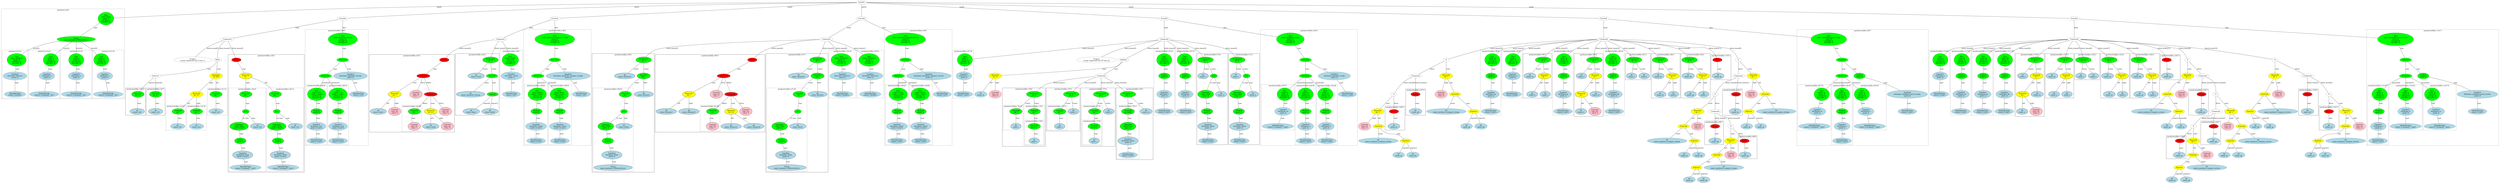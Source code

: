 strict graph "" {
	graph [bb="0,0,18470,1670.5"];
	node [label="\N"];
	subgraph cluster174 {
		graph [bb="8640,617.26,8792,1214.7",
			label="quicksortstdlib.c:67:8",
			lheight=0.21,
			lp="8716,1203.2",
			lwidth=1.64,
			style=dashed
		];
		177	[fillcolor=lightblue,
			height=0.74639,
			label="IdentifierType
names: ['char']",
			pos="8716,652.13",
			style="filled,dashed",
			width=1.8856];
		176	[fillcolor=lightblue,
			height=1.041,
			label="TypeDecl
declname: i
quals: []",
			pos="8716,809.69",
			style="filled,dashed",
			width=1.5713];
		176 -- 177	[label=type,
			lp="8728,725.5",
			pos="8716,771.82 8716,743.25 8716,704.38 8716,679.03"];
		175	[fillcolor=green,
			height=0.74639,
			label="PtrDecl
quals: []",
			pos="8716,977.85",
			style="filled,dashed",
			width=1.2178];
		175 -- 176	[label=type,
			lp="8728,914.88",
			pos="8716,950.89 8716,923.05 8716,878.63 8716,847.26"];
		174	[fillcolor=green,
			height=1.6303,
			label="Decl
name: i
quals: []
storage: []
funcspec: []",
			pos="8716,1125",
			style="filled,dashed",
			width=1.591];
		174 -- 175	[label=type,
			lp="8728,1040.8",
			pos="8716,1066.2 8716,1045 8716,1022.1 8716,1005"];
	}
	subgraph cluster80 {
		graph [bb="2718,617.26,3046,1182.9",
			label="quicksortstdlib.c:43:3",
			lheight=0.21,
			lp="2882,1171.4",
			lwidth=1.64
		];
		81	[fillcolor=lightblue,
			height=0.74639,
			label="ID
name: result",
			pos="2869,977.85",
			style=filled,
			width=1.6499];
		80	[fillcolor=green,
			height=0.74639,
			label="Assignment
op: =",
			pos="2980,1125",
			style=filled,
			width=1.6106];
		80 -- 81	[label=lvalue,
			lp="2939,1040.8",
			pos="2961.2,1099.4 2940.8,1072.7 2908.4,1030.3 2887.9,1003.6"];
		82	[fillcolor=green,
			height=0.5,
			label=FuncCall,
			pos="2989,977.85",
			style=filled,
			width=1.1916];
		80 -- 82	[label=rvalue,
			lp="3003,1040.8",
			pos="2981.6,1098.1 2983.4,1068.5 2986.4,1021.2 2987.9,995.95"];
		83	[fillcolor=lightblue,
			height=0.74639,
			label="ID
name: quicksort_strcmp",
			pos="2831,809.69",
			style=filled,
			width=2.9266];
		82 -- 83	[label=name,
			lp="2949.5,914.88",
			pos="2973.9,960.92 2946.4,932 2888,870.67 2855,835.97"];
		84	[fillcolor=green,
			height=0.5,
			label=ExprList,
			pos="2996,809.69",
			style=filled,
			width=1.1555];
		82 -- 84	[label=args,
			lp="3003.5,914.88",
			pos="2989.7,959.7 2991.1,927.86 2993.9,859.96 2995.3,828"];
		85	[fillcolor=lightblue,
			height=0.74639,
			label="ID
name: elem1",
			pos="2834,652.13",
			style=filled,
			width=1.7285];
		84 -- 85	[label="exprs[0]",
			lp="2948,725.5",
			pos="2982.7,792.54 2972.7,780.69 2958.4,764.41 2945,751 2918.1,724.13 2885.2,695.62 2862.2,676.34"];
		86	[fillcolor=lightblue,
			height=0.74639,
			label="ID
name: elem2",
			pos="2976,652.13",
			style=filled,
			width=1.7285];
		84 -- 86	[label="exprs[1]",
			lp="3009,725.5",
			pos="2993.8,791.44 2990.3,764.15 2983.4,710.84 2979.3,678.96"];
	}
	subgraph cluster132 {
		graph [bb="4383,94.74,4837,1182.9",
			label="quicksortstdlib.c:58:3",
			lheight=0.21,
			lp="4610,1171.4",
			lwidth=1.64
		];
		subgraph cluster135 {
			graph [bb="4391,102.74,4683,867.56",
				label="quicksortstdlib.c:58:20",
				lheight=0.21,
				lp="4537,856.06",
				lwidth=1.74,
				style=dashed
			];
			140	[fillcolor=lightblue,
				height=0.74639,
				label="Struct
name: quicksort_3DVertexStruct",
				pos="4537,137.61",
				style=filled,
				width=3.8302];
			139	[fillcolor=lightblue,
				height=1.041,
				label="TypeDecl
declname: None
quals: []",
				pos="4505,252.96",
				style=filled,
				width=2.082];
			139 -- 140	[label=type,
				lp="4536,189.98",
				pos="4515.2,215.78 4519.9,199.2 4525.3,179.9 4529.6,164.76"];
			138	[fillcolor=green,
				height=0.74639,
				label="PtrDecl
quals: []",
				pos="4482,382.3",
				style=filled,
				width=1.2178];
			138 -- 139	[label=type,
				lp="4507,315.93",
				pos="4486.7,355.53 4490,336.78 4494.7,311.14 4498.4,290.31"];
			137	[fillcolor=green,
				height=1.041,
				label="Typename
name: None
quals: []",
				pos="4474,515.78",
				style=filled,
				width=1.6303];
			137 -- 138	[label=type,
				lp="4491,446.8",
				pos="4476.2,478.16 4477.6,456.27 4479.2,429 4480.4,409.32"];
			136	[fillcolor=green,
				height=0.5,
				label=Cast,
				pos="4613,652.13",
				style=filled,
				width=0.75];
			136 -- 137	[label=to_type,
				lp="4576.5,589.15",
				pos="4598.1,636.75 4576.2,615.56 4534.7,575.44 4505.7,547.46"];
			141	[fillcolor=lightblue,
				height=0.74639,
				label="ID
name: elem2",
				pos="4613,515.78",
				style=filled,
				width=1.7285];
			136 -- 141	[label=expr,
				lp="4625.5,589.15",
				pos="4613,634.11 4613,611.09 4613,569.82 4613,542.87"];
			135	[fillcolor=green,
				height=0.74639,
				label="UnaryOp
op: *",
				pos="4622,809.69",
				style=filled,
				width=1.316];
			135 -- 136	[label=expr,
				lp="4630.5,725.5",
				pos="4620.5,782.65 4618.7,750.82 4615.6,697.83 4614,670.55"];
		}
		133	[fillcolor=lightblue,
			height=0.74639,
			label="ID
name: distance2",
			pos="4620,977.85",
			style=filled,
			width=2.0624];
		132	[fillcolor=green,
			height=0.74639,
			label="Assignment
op: =",
			pos="4760,1125",
			style=filled,
			width=1.6106];
		132 -- 133	[label=lvalue,
			lp="4703,1040.8",
			pos="4736.9,1100 4711.1,1073.3 4669.6,1030.3 4643.6,1003.3"];
		134	[fillcolor=green,
			height=0.74639,
			label="StructRef
type: .",
			pos="4760,977.85",
			style=filled,
			width=1.3356];
		132 -- 134	[label=rvalue,
			lp="4777,1040.8",
			pos="4760,1098.1 4760,1071.8 4760,1031.4 4760,1005.1"];
		134 -- 135	[label=name,
			lp="4708.5,914.88",
			pos="4732,955.81 4713.8,941.25 4690.4,920.72 4673,899.38 4657,879.67 4642.9,854.3 4633.7,835.75"];
		142	[fillcolor=lightblue,
			height=0.74639,
			label="ID
name: distance",
			pos="4760,809.69",
			style=filled,
			width=1.9249];
		134 -- 142	[label=field,
			lp="4772.5,914.88",
			pos="4760,950.89 4760,919.76 4760,867.91 4760,836.74"];
	}
	subgraph cluster178 {
		graph [bb="8800,617.26,8952,1214.7",
			label="quicksortstdlib.c:67:12",
			lheight=0.21,
			lp="8876,1203.2",
			lwidth=1.74,
			style=dashed
		];
		181	[fillcolor=lightblue,
			height=0.74639,
			label="IdentifierType
names: ['char']",
			pos="8876,652.13",
			style="filled,dashed",
			width=1.8856];
		180	[fillcolor=lightblue,
			height=1.041,
			label="TypeDecl
declname: j
quals: []",
			pos="8870,809.69",
			style="filled,dashed",
			width=1.5713];
		180 -- 181	[label=type,
			lp="8886,725.5",
			pos="8871.4,772.22 8872.5,743.66 8874,704.63 8875,679.16"];
		179	[fillcolor=green,
			height=0.74639,
			label="PtrDecl
quals: []",
			pos="8866,977.85",
			style="filled,dashed",
			width=1.2178];
		179 -- 180	[label=type,
			lp="8880,914.88",
			pos="8866.6,950.89 8867.3,923.05 8868.4,878.63 8869.1,847.26"];
		178	[fillcolor=green,
			height=1.6303,
			label="Decl
name: j
quals: []
storage: []
funcspec: []",
			pos="8865,1125",
			style="filled,dashed",
			width=1.591];
		178 -- 179	[label=type,
			lp="8878,1040.8",
			pos="8865.4,1066.2 8865.5,1045 8865.7,1022.1 8865.8,1005"];
	}
	subgraph cluster77 {
		graph [bb="3691,774.82,3859,1214.7",
			label="quicksortstdlib.c:40:7",
			lheight=0.21,
			lp="3775,1203.2",
			lwidth=1.64,
			style=dashed
		];
		79	[fillcolor=lightblue,
			height=0.74639,
			label="IdentifierType
names: ['int']",
			pos="3775,809.69",
			style="filled,dashed",
			width=1.8463];
		78	[fillcolor=lightblue,
			height=1.041,
			label="TypeDecl
declname: result
quals: []",
			pos="3775,977.85",
			style="filled,dashed",
			width=2.1017];
		78 -- 79	[label=type,
			lp="3787,914.88",
			pos="3775,939.98 3775,908.61 3775,864.37 3775,836.63"];
		77	[fillcolor=green,
			height=1.6303,
			label="Decl
name: result
quals: []
storage: []
funcspec: []",
			pos="3766,1125",
			style="filled,dashed",
			width=1.6499];
		77 -- 78	[label=type,
			lp="3784,1040.8",
			pos="3769.6,1066.2 3770.6,1049.2 3771.8,1030.9 3772.7,1015.6"];
	}
	subgraph cluster87 {
		graph [bb="3054,462.3,3683,1174",
			label="quicksortstdlib.c:45:3",
			lheight=0.21,
			lp="3368.5,1162.5",
			lwidth=1.64
		];
		subgraph cluster98 {
			graph [bb="3298,470.3,3439,710",
				label="quicksortstdlib.c:45:58",
				lheight=0.21,
				lp="3368.5,698.5",
				lwidth=1.74,
				style=dashed
			];
			99	[fillcolor=pink,
				height=1.041,
				label="Constant
type: int
value: 1",
				pos="3383,515.78",
				style=filled,
				width=1.2767];
			98	[fillcolor=green,
				height=0.74639,
				label="UnaryOp
op: -",
				pos="3383,652.13",
				style=filled,
				width=1.316];
			98 -- 99	[label=expr,
				lp="3380.5,589.15",
				pos="3374.5,625.65 3371.8,616.6 3369.3,606.27 3368,596.65 3366,582.11 3368.1,566.2 3371.3,552.44"];
		}
		90	[fillcolor=lightblue,
			height=0.74639,
			label="ID
name: result",
			pos="3121,652.13",
			style=filled,
			width=1.6499];
		89	[fillcolor=yellow,
			height=0.74639,
			label="BinaryOp
op: <",
			pos="3244,809.69",
			style=filled,
			width=1.3749];
		89 -- 90	[label=left,
			lp="3192.5,725.5",
			pos="3225.1,784.72 3202.1,755.66 3163.5,706.94 3140.4,677.63"];
		91	[fillcolor=pink,
			height=1.041,
			label="Constant
type: int
value: 0",
			pos="3244,652.13",
			style=filled,
			width=1.2767];
		89 -- 91	[label=right,
			lp="3257,725.5",
			pos="3244,782.65 3244,757.22 3244,718.29 3244,689.74"];
		88	[fillcolor=red,
			height=0.5,
			label=TernaryOp,
			pos="3449,977.85",
			style=filled,
			width=1.3721];
		88 -- 89	[label=cond,
			lp="3381.5,914.88",
			pos="3425.3,961.79 3402.3,946.83 3366.8,922.81 3338,899.38 3312.4,878.56 3285.2,852.41 3266.7,833.91"];
		92	[fillcolor=pink,
			height=1.041,
			label="Constant
type: int
value: 1",
			pos="3393,809.69",
			style=filled,
			width=1.2767];
		88 -- 92	[label=iftrue,
			lp="3445,914.88",
			pos="3443.2,959.7 3434.2,933 3416.7,880.94 3404.9,845.99"];
		93	[fillcolor=red,
			height=0.5,
			label=TernaryOp,
			pos="3506,809.69",
			style=filled,
			width=1.3721];
		88 -- 93	[label=iffalse,
			lp="3490,914.88",
			pos="3454.9,959.7 3465.8,927.86 3489.1,859.96 3500.1,828"];
		93 -- 98	[label=iffalse,
			lp="3462,725.5",
			pos="3492.8,792.04 3471,764.37 3427,708.82 3401.9,676.99"];
		94	[fillcolor=yellow,
			height=0.74639,
			label="BinaryOp
op: ==",
			pos="3506,652.13",
			style=filled,
			width=1.3749];
		93 -- 94	[label=cond,
			lp="3519.5,725.5",
			pos="3506,791.44 3506,764.23 3506,711.15 3506,679.24"];
		97	[fillcolor=pink,
			height=1.041,
			label="Constant
type: int
value: 0",
			pos="3619,652.13",
			style=filled,
			width=1.2767];
		93 -- 97	[label=iftrue,
			lp="3585,725.5",
			pos="3518.1,792.04 3536.7,766.49 3572.5,717.16 3596.1,684.69"];
		95	[fillcolor=lightblue,
			height=0.74639,
			label="ID
name: result",
			pos="3506,515.78",
			style=filled,
			width=1.6499];
		94 -- 95	[label=left,
			lp="3515.5,589.15",
			pos="3506,625.22 3506,601.59 3506,566.82 3506,543.06"];
		96	[fillcolor=pink,
			height=1.041,
			label="Constant
type: int
value: 0",
			pos="3629,515.78",
			style=filled,
			width=1.2767];
		94 -- 96	[label=right,
			lp="3581,589.15",
			pos="3527.4,627.73 3548.1,605.17 3579.4,570.96 3601.8,546.49"];
		87	[fillcolor=red,
			height=0.5,
			label=Return,
			pos="3517,1125",
			style=filled,
			width=0.95686];
		87 -- 88	[label=expr,
			lp="3493.5,1040.8",
			pos="3509.2,1107.4 3496.2,1079.5 3470,1023.8 3456.9,995.76"];
	}
	subgraph cluster63 {
		graph [bb="3867,339.43,4375,1404.1",
			label="quicksortstdlib.c:38:5",
			lheight=0.21,
			lp="4121,1392.6",
			lwidth=1.64,
			style=dashed
		];
		subgraph cluster70 {
			graph [bb="4055,347.43,4227,899.38",
				label="quicksortstdlib.c:38:62",
				lheight=0.21,
				lp="4141,887.88",
				lwidth=1.74,
				style=dashed
			];
			73	[fillcolor=lightblue,
				height=0.74639,
				label="IdentifierType
names: ['char']",
				pos="4141,382.3",
				style="filled,dashed",
				width=1.8856];
			72	[fillcolor=lightblue,
				height=1.041,
				label="TypeDecl
declname: elem2
quals: ['const']",
				pos="4141,515.78",
				style="filled,dashed",
				width=2.1606];
			72 -- 73	[label=type,
				lp="4153,446.8",
				pos="4141,478.16 4141,456.27 4141,429 4141,409.32"];
			71	[fillcolor=green,
				height=0.74639,
				label="PtrDecl
quals: []",
				pos="4139,652.13",
				style="filled,dashed",
				width=1.2178];
			71 -- 72	[label=type,
				lp="4152,589.15",
				pos="4139.4,625.22 4139.7,604.79 4140.1,576.03 4140.5,553.27"];
			70	[fillcolor=green,
				height=1.6303,
				label="Decl
name: elem2
quals: ['const']
storage: []
funcspec: []",
				pos="4135,809.69",
				style="filled,dashed",
				width=1.866];
			70 -- 71	[label=type,
				lp="4150,725.5",
				pos="4136.5,750.76 4137.1,726.23 4137.8,698.87 4138.3,679.37"];
		}
		subgraph cluster66 {
			graph [bb="3875,347.43,4047,899.38",
				label="quicksortstdlib.c:38:43",
				lheight=0.21,
				lp="3961,887.88",
				lwidth=1.74,
				style=dashed
			];
			69	[fillcolor=lightblue,
				height=0.74639,
				label="IdentifierType
names: ['char']",
				pos="3961,382.3",
				style="filled,dashed",
				width=1.8856];
			68	[fillcolor=lightblue,
				height=1.041,
				label="TypeDecl
declname: elem1
quals: ['const']",
				pos="3961,515.78",
				style="filled,dashed",
				width=2.1606];
			68 -- 69	[label=type,
				lp="3973,446.8",
				pos="3961,478.16 3961,456.27 3961,429 3961,409.32"];
			67	[fillcolor=green,
				height=0.74639,
				label="PtrDecl
quals: []",
				pos="3965,652.13",
				style="filled,dashed",
				width=1.2178];
			67 -- 68	[label=type,
				lp="3976,589.15",
				pos="3964.2,625.22 3963.6,604.79 3962.8,576.03 3962.1,553.27"];
			66	[fillcolor=green,
				height=1.6303,
				label="Decl
name: elem1
quals: ['const']
storage: []
funcspec: []",
				pos="3971,809.69",
				style="filled,dashed",
				width=1.866];
			66 -- 67	[label=type,
				lp="3980,725.5",
				pos="3968.8,750.76 3967.8,726.23 3966.8,698.87 3966,679.37"];
		}
		65	[fillcolor=green,
			height=0.5,
			label=ParamList,
			pos="3985,977.85",
			style="filled,dashed",
			width=1.3179];
		65 -- 66	[label="params[0]",
			lp="4009,914.88",
			pos="3983.6,959.7 3981.8,938.3 3978.6,900.63 3975.9,868.52"];
		65 -- 70	[label="params[1]",
			lp="4083,914.88",
			pos="4002.3,960.83 4013.6,950.2 4028.5,935.78 4041,922.38 4060.1,901.87 4080.2,878.26 4096.9,858.04"];
		64	[fillcolor=green,
			height=0.5,
			label=FuncDecl,
			pos="4142,1125",
			style="filled,dashed",
			width=1.2457];
		64 -- 65	[label=args,
			lp="4070.5,1040.8",
			pos="4124.9,1108.2 4094.9,1080.4 4032.9,1023.2 4002.6,995.09"];
		74	[fillcolor=lightblue,
			height=1.041,
			label="TypeDecl
declname: quicksort_compare_strings
quals: []",
			pos="4209,977.85",
			style="filled,dashed",
			width=4.3998];
		64 -- 74	[label=type,
			lp="4196,1040.8",
			pos="4149.8,1107.1 4160.1,1084.7 4178.6,1044.7 4192.2,1015.4"];
		75	[fillcolor=lightblue,
			height=0.74639,
			label="IdentifierType
names: ['int']",
			pos="4301,809.69",
			style="filled,dashed",
			width=1.8463];
		74 -- 75	[label=type,
			lp="4259,914.88",
			pos="4229.2,940.39 4246.7,908.77 4271.6,863.82 4287,836"];
		63	[fillcolor=green,
			height=1.6303,
			label="Decl
name: quicksort_compare_strings
quals: []
storage: []
funcspec: []",
			pos="4142,1314.4",
			style="filled,dashed",
			width=3.948];
		63 -- 64	[label=type,
			lp="4154,1230.2",
			pos="4142,1255.7 4142,1216.9 4142,1168.6 4142,1143.3"];
	}
	subgraph cluster143 {
		graph [bb="4845,462.3,5646,1174",
			label="quicksortstdlib.c:60:3",
			lheight=0.21,
			lp="5245.5,1162.5",
			lwidth=1.64
		];
		subgraph cluster154 {
			graph [bb="5175,470.3,5316,710",
				label="quicksortstdlib.c:61:80",
				lheight=0.21,
				lp="5245.5,698.5",
				lwidth=1.74,
				style=dashed
			];
			155	[fillcolor=pink,
				height=1.041,
				label="Constant
type: int
value: 1",
				pos="5260,515.78",
				style=filled,
				width=1.2767];
			154	[fillcolor=green,
				height=0.74639,
				label="UnaryOp
op: -",
				pos="5261,652.13",
				style=filled,
				width=1.316];
			154 -- 155	[label=expr,
				lp="5258.5,589.15",
				pos="5252.5,625.65 5249.8,616.6 5247.3,606.27 5246,596.65 5244,582.14 5246,566.24 5249,552.47"];
		}
		146	[fillcolor=lightblue,
			height=0.74639,
			label="ID
name: distance1",
			pos="4927,652.13",
			style=filled,
			width=2.0624];
		145	[fillcolor=yellow,
			height=0.74639,
			label="BinaryOp
op: >",
			pos="5093,809.69",
			style=filled,
			width=1.3749];
		145 -- 146	[label=left,
			lp="5019.5,725.5",
			pos="5068.9,786.07 5038,757.16 4984.8,707.32 4953.1,677.57"];
		147	[fillcolor=lightblue,
			height=0.74639,
			label="ID
name: distance2",
			pos="5093,652.13",
			style=filled,
			width=2.0624];
		145 -- 147	[label=right,
			lp="5106,725.5",
			pos="5093,782.65 5093,753.93 5093,708 5093,679.25"];
		144	[fillcolor=red,
			height=0.5,
			label=TernaryOp,
			pos="5341,977.85",
			style=filled,
			width=1.3721];
		144 -- 145	[label=cond,
			lp="5267.5,914.88",
			pos="5318.6,961.81 5274,931.94 5174.2,865.07 5123.6,831.19"];
		148	[fillcolor=pink,
			height=1.041,
			label="Constant
type: int
value: 1",
			pos="5285,809.69",
			style=filled,
			width=1.2767];
		144 -- 148	[label=iftrue,
			lp="5337,914.88",
			pos="5335.2,959.7 5326.2,933 5308.7,880.94 5296.9,845.99"];
		149	[fillcolor=red,
			height=0.5,
			label=TernaryOp,
			pos="5398,809.69",
			style=filled,
			width=1.3721];
		144 -- 149	[label=iffalse,
			lp="5382,914.88",
			pos="5346.9,959.7 5357.8,927.86 5381.1,859.96 5392.1,828"];
		149 -- 154	[label=iffalse,
			lp="5347,725.5",
			pos="5383.6,792.33 5359.2,764.64 5309.7,708.43 5281.6,676.56"];
		150	[fillcolor=yellow,
			height=0.74639,
			label="BinaryOp
op: ==",
			pos="5398,652.13",
			style=filled,
			width=1.3749];
		149 -- 150	[label=cond,
			lp="5411.5,725.5",
			pos="5398,791.44 5398,764.23 5398,711.15 5398,679.24"];
		153	[fillcolor=pink,
			height=1.041,
			label="Constant
type: int
value: 0",
			pos="5511,652.13",
			style=filled,
			width=1.2767];
		149 -- 153	[label=iftrue,
			lp="5477,725.5",
			pos="5410.1,792.04 5428.7,766.49 5464.5,717.16 5488.1,684.69"];
		151	[fillcolor=lightblue,
			height=0.74639,
			label="ID
name: distance1",
			pos="5398,515.78",
			style=filled,
			width=2.0624];
		150 -- 151	[label=left,
			lp="5407.5,589.15",
			pos="5398,625.22 5398,601.59 5398,566.82 5398,543.06"];
		152	[fillcolor=lightblue,
			height=0.74639,
			label="ID
name: distance2",
			pos="5564,515.78",
			style=filled,
			width=2.0624];
		150 -- 152	[label=right,
			lp="5494,589.15",
			pos="5425,629.24 5455.1,604.93 5503.4,565.8 5534.5,540.7"];
		143	[fillcolor=red,
			height=0.5,
			label=Return,
			pos="5445,1125",
			style=filled,
			width=0.95686];
		143 -- 144	[label=expr,
			lp="5402.5,1040.8",
			pos="5433.5,1107.9 5413.6,1080.2 5373,1023.6 5352.9,995.46"];
	}
	subgraph cluster157 {
		graph [bb="9368,339.43,10090,1404.1",
			label="quicksortstdlib.c:65:6",
			lheight=0.21,
			lp="9729,1392.6",
			lwidth=1.64,
			style=dashed
		];
		subgraph cluster168 {
			graph [bb="9696,480.91,9936,899.38",
				label="quicksortstdlib.c:65:57",
				lheight=0.21,
				lp="9816,887.88",
				lwidth=1.74,
				style=dashed
			];
			170	[fillcolor=lightblue,
				height=0.74639,
				label="IdentifierType
names: ['unsigned', 'long']",
				pos="9816,515.78",
				style="filled,dashed",
				width=3.1034];
			169	[fillcolor=lightblue,
				height=1.041,
				label="TypeDecl
declname: es
quals: []",
				pos="9791,652.13",
				style="filled,dashed",
				width=1.7285];
			169 -- 170	[label=type,
				lp="9816,589.15",
				pos="9797.8,614.77 9802,592.08 9807.3,563.4 9811.1,542.94"];
			168	[fillcolor=green,
				height=1.6303,
				label="Decl
name: es
quals: []
storage: []
funcspec: []",
				pos="9763,809.69",
				style="filled,dashed",
				width=1.591];
			168 -- 169	[label=type,
				lp="9791,725.5",
				pos="9773.3,751.65 9777,731.01 9781.1,708.27 9784.4,689.84"];
		}
		subgraph cluster164 {
			graph [bb="9536,347.43,9688,899.38",
				label="quicksortstdlib.c:65:38",
				lheight=0.21,
				lp="9612,887.88",
				lwidth=1.74,
				style=dashed
			];
			167	[fillcolor=lightblue,
				height=0.74639,
				label="IdentifierType
names: ['char']",
				pos="9612,382.3",
				style="filled,dashed",
				width=1.8856];
			166	[fillcolor=lightblue,
				height=1.041,
				label="TypeDecl
declname: ij
quals: []",
				pos="9612,515.78",
				style="filled,dashed",
				width=1.6499];
			166 -- 167	[label=type,
				lp="9624,446.8",
				pos="9612,478.16 9612,456.27 9612,429 9612,409.32"];
			165	[fillcolor=green,
				height=0.74639,
				label="PtrDecl
quals: []",
				pos="9612,652.13",
				style="filled,dashed",
				width=1.2178];
			165 -- 166	[label=type,
				lp="9624,589.15",
				pos="9612,625.22 9612,604.79 9612,576.03 9612,553.27"];
			164	[fillcolor=green,
				height=1.6303,
				label="Decl
name: ij
quals: []
storage: []
funcspec: []",
				pos="9612,809.69",
				style="filled,dashed",
				width=1.591];
			164 -- 165	[label=type,
				lp="9624,725.5",
				pos="9612,750.76 9612,726.23 9612,698.87 9612,679.37"];
		}
		subgraph cluster160 {
			graph [bb="9376,347.43,9528,899.38",
				label="quicksortstdlib.c:65:28",
				lheight=0.21,
				lp="9452,887.88",
				lwidth=1.74,
				style=dashed
			];
			163	[fillcolor=lightblue,
				height=0.74639,
				label="IdentifierType
names: ['char']",
				pos="9452,382.3",
				style="filled,dashed",
				width=1.8856];
			162	[fillcolor=lightblue,
				height=1.041,
				label="TypeDecl
declname: ii
quals: []",
				pos="9457,515.78",
				style="filled,dashed",
				width=1.6499];
			162 -- 163	[label=type,
				lp="9467,446.8",
				pos="9455.6,478.16 9454.8,456.27 9453.7,429 9453,409.32"];
			161	[fillcolor=green,
				height=0.74639,
				label="PtrDecl
quals: []",
				pos="9461,652.13",
				style="filled,dashed",
				width=1.2178];
			161 -- 162	[label=type,
				lp="9472,589.15",
				pos="9460.2,625.22 9459.6,604.79 9458.8,576.03 9458.1,553.27"];
			160	[fillcolor=green,
				height=1.6303,
				label="Decl
name: ii
quals: []
storage: []
funcspec: []",
				pos="9463,809.69",
				style="filled,dashed",
				width=1.591];
			160 -- 161	[label=type,
				lp="9474,725.5",
				pos="9462.3,750.76 9461.9,726.23 9461.6,698.87 9461.3,679.37"];
		}
		159	[fillcolor=green,
			height=0.5,
			label=ParamList,
			pos="9612,977.85",
			style="filled,dashed",
			width=1.3179];
		159 -- 160	[label="params[0]",
			lp="9580,914.88",
			pos="9593.6,961.18 9581.5,950.57 9565.4,936.05 9552,922.38 9532.3,902.27 9512.6,878.03 9496.7,857.29"];
		159 -- 164	[label="params[1]",
			lp="9640,914.88",
			pos="9612,959.7 9612,938.3 9612,900.63 9612,868.52"];
		159 -- 168	[label="params[2]",
			lp="9714,914.88",
			pos="9630.4,961.18 9642.5,950.57 9658.6,936.05 9672,922.38 9691.9,902 9712.2,877.62 9728.5,856.85"];
		158	[fillcolor=green,
			height=0.5,
			label=FuncDecl,
			pos="9612,1125",
			style="filled,dashed",
			width=1.2457];
		158 -- 159	[label=args,
			lp="9623.5,1040.8",
			pos="9612,1106.8 9612,1078.9 9612,1024 9612,996.05"];
		171	[fillcolor=lightblue,
			height=1.041,
			label="TypeDecl
declname: quicksort_swapi
quals: []",
			pos="9805,977.85",
			style="filled,dashed",
			width=3.2409];
		158 -- 171	[label=type,
			lp="9744,1040.8",
			pos="9632.3,1108.8 9662.4,1086.1 9719.6,1043.1 9760,1012.7"];
		172	[fillcolor=lightblue,
			height=0.74639,
			label="IdentifierType
names: ['void']",
			pos="10013,809.69",
			style="filled,dashed",
			width=1.9053];
		171 -- 172	[label=type,
			lp="9939,914.88",
			pos="9868.9,946.35 9892.5,933.55 9918.6,917.43 9940,899.38 9961.9,880.84 9982.3,855.1 9995.9,836.12"];
		157	[fillcolor=green,
			height=1.6303,
			label="Decl
name: quicksort_swapi
quals: []
storage: []
funcspec: []",
			pos="9544,1314.4",
			style="filled,dashed",
			width=2.8088];
		157 -- 158	[label=type,
			lp="9588,1230.2",
			pos="9564.5,1256.9 9578.7,1217.9 9596.5,1168.6 9605.8,1143.1"];
	}
	subgraph cluster249 {
		graph [bb="10995,617.26,11147,1214.7",
			label="quicksortstdlib.c:86:8",
			lheight=0.21,
			lp="11071,1203.2",
			lwidth=1.64,
			style=dashed
		];
		252	[fillcolor=lightblue,
			height=0.74639,
			label="IdentifierType
names: ['char']",
			pos="11071,652.13",
			style="filled,dashed",
			width=1.8856];
		251	[fillcolor=lightblue,
			height=1.041,
			label="TypeDecl
declname: pi
quals: []",
			pos="11073,809.69",
			style="filled,dashed",
			width=1.7088];
		251 -- 252	[label=type,
			lp="11084,725.5",
			pos="11073,771.82 11072,743.25 11072,704.38 11071,679.03"];
		250	[fillcolor=green,
			height=0.74639,
			label="PtrDecl
quals: []",
			pos="11076,977.85",
			style="filled,dashed",
			width=1.2178];
		250 -- 251	[label=type,
			lp="11087,914.88",
			pos="11076,950.89 11075,923.05 11074,878.63 11074,847.26"];
		249	[fillcolor=green,
			height=1.6303,
			label="Decl
name: pi
quals: []
storage: []
funcspec: []",
			pos="11077,1125",
			style="filled,dashed",
			width=1.591];
		249 -- 250	[label=type,
			lp="11089,1040.8",
			pos="11077,1066.2 11076,1045 11076,1022.1 11076,1005"];
	}
	subgraph cluster246 {
		graph [bb="10833,774.82,10987,1214.7",
			label="quicksortstdlib.c:85:8",
			lheight=0.21,
			lp="10910,1203.2",
			lwidth=1.64,
			style=dashed
		];
		248	[fillcolor=lightblue,
			height=0.74639,
			label="IdentifierType
names: ['long']",
			pos="10910,809.69",
			style="filled,dashed",
			width=1.9053];
		247	[fillcolor=lightblue,
			height=1.041,
			label="TypeDecl
declname: j
quals: []",
			pos="10914,977.85",
			style="filled,dashed",
			width=1.5713];
		247 -- 248	[label=type,
			lp="10925,914.88",
			pos="10913,939.98 10912,908.61 10911,864.37 10911,836.63"];
		246	[fillcolor=green,
			height=1.6303,
			label="Decl
name: j
quals: []
storage: []
funcspec: []",
			pos="10916,1125",
			style="filled,dashed",
			width=1.591];
		246 -- 247	[label=type,
			lp="10927,1040.8",
			pos="10915,1066.2 10915,1049.2 10915,1030.9 10915,1015.6"];
	}
	subgraph cluster268 {
		graph [bb="11707,774.82,11931,1182.9",
			label="quicksortstdlib.c:90:3",
			lheight=0.21,
			lp="11819,1171.4",
			lwidth=1.64
		];
		269	[fillcolor=lightblue,
			height=0.74639,
			label="ID
name: pi",
			pos="11761,977.85",
			style=filled,
			width=1.2767];
		268	[fillcolor=green,
			height=0.74639,
			label="Assignment
op: =",
			pos="11773,1125",
			style=filled,
			width=1.6106];
		268 -- 269	[label=lvalue,
			lp="11784,1040.8",
			pos="11771,1098.1 11769,1071.8 11765,1031.4 11763,1005.1"];
		270	[fillcolor=yellow,
			height=0.74639,
			label="BinaryOp
op: +",
			pos="11874,977.85",
			style=filled,
			width=1.3749];
		268 -- 270	[label=rvalue,
			lp="11853,1040.8",
			pos="11790,1099.1 11809,1072.3 11838,1030.1 11857,1003.5"];
		271	[fillcolor=lightblue,
			height=0.74639,
			label="ID
name: a",
			pos="11779,809.69",
			style=filled,
			width=1.1785];
		270 -- 271	[label=left,
			lp="11850,914.88",
			pos="11860,951.98 11842,920.47 11811,866.52 11793,835.19"];
		272	[fillcolor=lightblue,
			height=0.74639,
			label="ID
name: j",
			pos="11880,809.69",
			style=filled,
			width=1.1392];
		270 -- 272	[label=right,
			lp="11890,914.88",
			pos="11875,950.89 11876,919.76 11878,867.91 11879,836.74"];
	}
	subgraph cluster253 {
		graph [bb="11155,617.26,11307,1214.7",
			label="quicksortstdlib.c:86:13",
			lheight=0.21,
			lp="11231,1203.2",
			lwidth=1.74,
			style=dashed
		];
		256	[fillcolor=lightblue,
			height=0.74639,
			label="IdentifierType
names: ['char']",
			pos="11231,652.13",
			style="filled,dashed",
			width=1.8856];
		255	[fillcolor=lightblue,
			height=1.041,
			label="TypeDecl
declname: pj
quals: []",
			pos="11233,809.69",
			style="filled,dashed",
			width=1.7088];
		255 -- 256	[label=type,
			lp="11244,725.5",
			pos="11233,771.82 11232,743.25 11232,704.38 11231,679.03"];
		254	[fillcolor=green,
			height=0.74639,
			label="PtrDecl
quals: []",
			pos="11236,977.85",
			style="filled,dashed",
			width=1.2178];
		254 -- 255	[label=type,
			lp="11247,914.88",
			pos="11236,950.89 11235,923.05 11234,878.63 11234,847.26"];
		253	[fillcolor=green,
			height=1.6303,
			label="Decl
name: pj
quals: []
storage: []
funcspec: []",
			pos="11237,1125",
			style="filled,dashed",
			width=1.591];
		253 -- 254	[label=type,
			lp="11249,1040.8",
			pos="11237,1066.2 11236,1045 11236,1022.1 11236,1005"];
	}
	subgraph cluster211 {
		graph [bb="7761,331.43,8076,867.56",
			label="quicksortstdlib.c:76:6",
			lheight=0.21,
			lp="7918.5,856.06",
			lwidth=1.64
		];
		subgraph cluster215 {
			graph [bb="7927,480.91,8068,710",
				label="quicksortstdlib.c:76:13",
				lheight=0.21,
				lp="7997.5,698.5",
				lwidth=1.74,
				style=dashed
			];
			216	[fillcolor=lightblue,
				height=0.74639,
				label="ID
name: j",
				pos="7996,515.78",
				style=filled,
				width=1.1392];
			215	[fillcolor=green,
				height=0.74639,
				label="UnaryOp
op: *",
				pos="7996,652.13",
				style=filled,
				width=1.316];
			215 -- 216	[label=expr,
				lp="8008.5,589.15",
				pos="7996,625.22 7996,601.59 7996,566.82 7996,543.06"];
		}
		subgraph cluster212 {
			graph [bb="7769,339.43,7919,710",
				label="quicksortstdlib.c:76:6",
				lheight=0.21,
				lp="7844,698.5",
				lwidth=1.64,
				style=dashed
			];
			subgraph cluster213 {
				graph [bb="7777,347.43,7911,573.65",
					label="quicksortstdlib.c:76:6",
					lheight=0.21,
					lp="7844,562.15",
					lwidth=1.64
				];
				214	[fillcolor=lightblue,
					height=0.74639,
					label="ID
name: i",
					pos="7856,382.3",
					style=filled,
					width=1.1392];
				213	[fillcolor=green,
					height=0.74639,
					label="UnaryOp
op: p++",
					pos="7856,515.78",
					style=filled,
					width=1.316];
				213 -- 214	[label=expr,
					lp="7868.5,446.8",
					pos="7856,488.8 7856,465.76 7856,432.26 7856,409.23"];
			}
			212	[fillcolor=green,
				height=0.74639,
				label="UnaryOp
op: *",
				pos="7862,652.13",
				style=filled,
				width=1.316];
			212 -- 213	[label=expr,
				lp="7872.5,589.15",
				pos="7860.8,625.22 7859.8,601.59 7858.2,566.82 7857.2,543.06"];
		}
		211	[fillcolor=green,
			height=0.74639,
			label="Assignment
op: =",
			pos="7996,809.69",
			style=filled,
			width=1.6106];
		211 -- 212	[label=lvalue,
			lp="7946,725.5",
			pos="7975.1,784.38 7949.7,754.9 7907.2,705.55 7882.1,676.5"];
		211 -- 215	[label=rvalue,
			lp="8013,725.5",
			pos="7996,782.65 7996,753.93 7996,708 7996,679.25"];
	}
	subgraph cluster261 {
		graph [bb="11475,606.65,11699,1182.9",
			label="quicksortstdlib.c:89:3",
			lheight=0.21,
			lp="11587,1171.4",
			lwidth=1.64
		];
		262	[fillcolor=lightblue,
			height=0.74639,
			label="ID
name: j",
			pos="11530,977.85",
			style=filled,
			width=1.1392];
		261	[fillcolor=green,
			height=0.74639,
			label="Assignment
op: =",
			pos="11633,1125",
			style=filled,
			width=1.6106];
		261 -- 262	[label=lvalue,
			lp="11596,1040.8",
			pos="11616,1099.4 11596,1072.4 11566,1029.3 11547,1002.6"];
		263	[fillcolor=yellow,
			height=0.74639,
			label="BinaryOp
op: *",
			pos="11639,977.85",
			style=filled,
			width=1.3749];
		261 -- 263	[label=rvalue,
			lp="11654,1040.8",
			pos="11634,1098.1 11635,1071.8 11637,1031.4 11638,1005.1"];
		264	[fillcolor=yellow,
			height=0.74639,
			label="BinaryOp
op: /",
			pos="11532,809.69",
			style=filled,
			width=1.3749];
		263 -- 264	[label=left,
			lp="11612,914.88",
			pos="11623,952.33 11603,920.92 11568,866.77 11548,835.31"];
		267	[fillcolor=lightblue,
			height=0.74639,
			label="ID
name: es",
			pos="11645,809.69",
			style=filled,
			width=1.2767];
		263 -- 267	[label=right,
			lp="11655,914.88",
			pos="11640,950.89 11641,919.76 11643,867.91 11644,836.74"];
		265	[fillcolor=lightblue,
			height=0.74639,
			label="ID
name: n",
			pos="11529,652.13",
			style=filled,
			width=1.1982];
		264 -- 265	[label=left,
			lp="11540,725.5",
			pos="11531,782.65 11531,753.93 11530,708 11530,679.25"];
		266	[fillcolor=pink,
			height=1.041,
			label="Constant
type: int
value: 6",
			pos="11636,652.13",
			style=filled,
			width=1.2767];
		264 -- 266	[label=right,
			lp="11604,725.5",
			pos="11548,784.04 11566,757.39 11595,714.82 11614,685.49"];
	}
	subgraph cluster207 {
		graph [bb="7504,472.91,7753,867.56",
			label="quicksortstdlib.c:75:5",
			lheight=0.21,
			lp="7628.5,856.06",
			lwidth=1.64
		];
		subgraph cluster209 {
			graph [bb="7512,480.91,7653,710",
				label="quicksortstdlib.c:75:10",
				lheight=0.21,
				lp="7582.5,698.5",
				lwidth=1.74,
				style=dashed
			];
			210	[fillcolor=lightblue,
				height=0.74639,
				label="ID
name: i",
				pos="7595,515.78",
				style=filled,
				width=1.1392];
			209	[fillcolor=green,
				height=0.74639,
				label="UnaryOp
op: *",
				pos="7595,652.13",
				style=filled,
				width=1.316];
			209 -- 210	[label=expr,
				lp="7607.5,589.15",
				pos="7595,625.22 7595,601.59 7595,566.82 7595,543.06"];
		}
		208	[fillcolor=lightblue,
			height=0.74639,
			label="ID
name: c",
			pos="7703,652.13",
			style=filled,
			width=1.1785];
		207	[fillcolor=green,
			height=0.74639,
			label="Assignment
op: =",
			pos="7687,809.69",
			style=filled,
			width=1.6106];
		207 -- 209	[label=rvalue,
			lp="7658,725.5",
			pos="7672.2,783.69 7655,754.58 7626.7,706.78 7609.6,677.8"];
		207 -- 208	[label=lvalue,
			lp="7713,725.5",
			pos="7689.7,782.65 7692.6,753.85 7697.4,707.72 7700.3,678.99"];
	}
	subgraph cluster185 {
		graph [bb="9120,347.43,9360,1182.9",
			label="quicksortstdlib.c:70:3",
			lheight=0.21,
			lp="9240,1171.4",
			lwidth=1.64
		];
		186	[fillcolor=lightblue,
			height=0.74639,
			label="ID
name: i",
			pos="9177,977.85",
			style=filled,
			width=1.1392];
		185	[fillcolor=green,
			height=0.74639,
			label="Assignment
op: =",
			pos="9186,1125",
			style=filled,
			width=1.6106];
		185 -- 186	[label=lvalue,
			lp="9199,1040.8",
			pos="9184.4,1098.1 9182.8,1071.8 9180.3,1031.4 9178.6,1005.1"];
		187	[fillcolor=green,
			height=0.5,
			label=Cast,
			pos="9263,977.85",
			style=filled,
			width=0.75];
		185 -- 187	[label=rvalue,
			lp="9251,1040.8",
			pos="9199.4,1098.7 9215.2,1069 9240.9,1020.5 9254.3,995.29"];
		188	[fillcolor=green,
			height=1.041,
			label="Typename
name: None
quals: []",
			pos="9187,809.69",
			style=filled,
			width=1.6303];
		187 -- 188	[label=to_type,
			lp="9254.5,914.88",
			pos="9254,960.84 9248,950.09 9240.3,935.54 9234,922.38 9222.1,897.3 9210,868.39 9201,846.26"];
		192	[fillcolor=lightblue,
			height=0.74639,
			label="ID
name: ii",
			pos="9308,809.69",
			style=filled,
			width=1.2178];
		187 -- 192	[label=expr,
			lp="9294.5,914.88",
			pos="9267.6,960.01 9275.5,930.8 9291.8,870.6 9301.1,836.23"];
		189	[fillcolor=green,
			height=0.74639,
			label="PtrDecl
quals: []",
			pos="9197,652.13",
			style=filled,
			width=1.2178];
		188 -- 189	[label=type,
			lp="9205,725.5",
			pos="9189.3,772.22 9191.2,743.66 9193.7,704.63 9195.3,679.16"];
		191	[fillcolor=lightblue,
			height=0.74639,
			label="IdentifierType
names: ['char']",
			pos="9203,382.3",
			style="filled,dashed",
			width=1.8856];
		190	[fillcolor=lightblue,
			height=1.041,
			label="TypeDecl
declname: None
quals: []",
			pos="9203,515.78",
			style=filled,
			width=2.082];
		190 -- 191	[label=type,
			lp="9215,446.8",
			pos="9203,478.16 9203,456.27 9203,429 9203,409.32"];
		189 -- 190	[label=type,
			lp="9212,589.15",
			pos="9198.2,625.22 9199.1,604.79 9200.4,576.03 9201.4,553.27"];
	}
	subgraph cluster193 {
		graph [bb="7044,347.43,7284,1182.9",
			label="quicksortstdlib.c:71:3",
			lheight=0.21,
			lp="7164,1171.4",
			lwidth=1.64
		];
		194	[fillcolor=lightblue,
			height=0.74639,
			label="ID
name: j",
			pos="7141,977.85",
			style=filled,
			width=1.1392];
		193	[fillcolor=green,
			height=0.74639,
			label="Assignment
op: =",
			pos="7218,1125",
			style=filled,
			width=1.6106];
		193 -- 194	[label=lvalue,
			lp="7195,1040.8",
			pos="7204.6,1098.7 7190.4,1071.9 7168.1,1029.9 7154,1003.4"];
		195	[fillcolor=green,
			height=0.5,
			label=Cast,
			pos="7227,977.85",
			style=filled,
			width=0.75];
		193 -- 195	[label=rvalue,
			lp="7241,1040.8",
			pos="7219.6,1098.1 7221.4,1068.5 7224.4,1021.2 7225.9,995.95"];
		196	[fillcolor=green,
			height=1.041,
			label="Typename
name: None
quals: []",
			pos="7111,809.69",
			style=filled,
			width=1.6303];
		195 -- 196	[label=to_type,
			lp="7204.5,914.88",
			pos="7214.6,961.87 7205.8,951.08 7193.8,936.07 7184,922.38 7165.7,896.99 7146.4,867.32 7132.3,844.94"];
		200	[fillcolor=lightblue,
			height=0.74639,
			label="ID
name: ij",
			pos="7232,809.69",
			style=filled,
			width=1.2178];
		195 -- 200	[label=expr,
			lp="7242.5,914.88",
			pos="7227.5,959.7 7228.4,930.51 7230.2,871.02 7231.2,836.7"];
		197	[fillcolor=green,
			height=0.74639,
			label="PtrDecl
quals: []",
			pos="7121,652.13",
			style=filled,
			width=1.2178];
		196 -- 197	[label=type,
			lp="7129,725.5",
			pos="7113.3,772.22 7115.2,743.66 7117.7,704.63 7119.3,679.16"];
		199	[fillcolor=lightblue,
			height=0.74639,
			label="IdentifierType
names: ['char']",
			pos="7127,382.3",
			style="filled,dashed",
			width=1.8856];
		198	[fillcolor=lightblue,
			height=1.041,
			label="TypeDecl
declname: None
quals: []",
			pos="7127,515.78",
			style=filled,
			width=2.082];
		198 -- 199	[label=type,
			lp="7139,446.8",
			pos="7127,478.16 7127,456.27 7127,429 7127,409.32"];
		197 -- 198	[label=type,
			lp="7136,589.15",
			pos="7122.2,625.22 7123.1,604.79 7124.4,576.03 7125.4,553.27"];
	}
	subgraph cluster257 {
		graph [bb="11315,617.26,11467,1214.7",
			label="quicksortstdlib.c:86:18",
			lheight=0.21,
			lp="11391,1203.2",
			lwidth=1.74,
			style=dashed
		];
		260	[fillcolor=lightblue,
			height=0.74639,
			label="IdentifierType
names: ['char']",
			pos="11391,652.13",
			style="filled,dashed",
			width=1.8856];
		259	[fillcolor=lightblue,
			height=1.041,
			label="TypeDecl
declname: pk
quals: []",
			pos="11393,809.69",
			style="filled,dashed",
			width=1.7678];
		259 -- 260	[label=type,
			lp="11404,725.5",
			pos="11393,771.82 11392,743.25 11392,704.38 11391,679.03"];
		258	[fillcolor=green,
			height=0.74639,
			label="PtrDecl
quals: []",
			pos="11396,977.85",
			style="filled,dashed",
			width=1.2178];
		258 -- 259	[label=type,
			lp="11407,914.88",
			pos="11396,950.89 11395,923.05 11394,878.63 11394,847.26"];
		257	[fillcolor=green,
			height=1.6303,
			label="Decl
name: pk
quals: []
storage: []
funcspec: []",
			pos="11397,1125",
			style="filled,dashed",
			width=1.591];
		257 -- 258	[label=type,
			lp="11409,1040.8",
			pos="11397,1066.2 11396,1045 11396,1022.1 11396,1005"];
	}
	subgraph cluster182 {
		graph [bb="8960,774.82,9112,1214.7",
			label="quicksortstdlib.c:67:16",
			lheight=0.21,
			lp="9036,1203.2",
			lwidth=1.74,
			style=dashed
		];
		184	[fillcolor=lightblue,
			height=0.74639,
			label="IdentifierType
names: ['char']",
			pos="9036,809.69",
			style="filled,dashed",
			width=1.8856];
		183	[fillcolor=lightblue,
			height=1.041,
			label="TypeDecl
declname: c
quals: []",
			pos="9031,977.85",
			style="filled,dashed",
			width=1.6303];
		183 -- 184	[label=type,
			lp="9046,914.88",
			pos="9032.1,939.98 9033.1,908.61 9034.4,864.37 9035.2,836.63"];
		182	[fillcolor=green,
			height=1.6303,
			label="Decl
name: c
quals: []
storage: []
funcspec: []",
			pos="9026,1125",
			style="filled,dashed",
			width=1.591];
		182 -- 183	[label=type,
			lp="9042,1040.8",
			pos="9028,1066.2 9028.6,1049.2 9029.2,1030.9 9029.7,1015.6"];
	}
	subgraph cluster273 {
		graph [bb="11939,942.98,12137,1182.9",
			label="quicksortstdlib.c:91:3",
			lheight=0.21,
			lp="12038,1171.4",
			lwidth=1.64
		];
		274	[fillcolor=lightblue,
			height=0.74639,
			label="ID
name: j",
			pos="11988,977.85",
			style=filled,
			width=1.1392];
		273	[fillcolor=green,
			height=0.74639,
			label="Assignment
op: +=",
			pos="12005,1125",
			style=filled,
			width=1.6106];
		273 -- 274	[label=lvalue,
			lp="12013,1040.8",
			pos="12002,1098.1 11999,1071.8 11994,1031.4 11991,1005.1"];
		275	[fillcolor=lightblue,
			height=0.74639,
			label="ID
name: j",
			pos="12088,977.85",
			style=filled,
			width=1.1392];
		273 -- 275	[label=rvalue,
			lp="12074,1040.8",
			pos="12019,1098.7 12035,1071.9 12059,1029.9 12074,1003.4"];
	}
	subgraph cluster276 {
		graph [bb="12145,774.82,12369,1182.9",
			label="quicksortstdlib.c:92:3",
			lheight=0.21,
			lp="12257,1171.4",
			lwidth=1.64
		];
		277	[fillcolor=lightblue,
			height=0.74639,
			label="ID
name: pj",
			pos="12199,977.85",
			style=filled,
			width=1.2767];
		276	[fillcolor=green,
			height=0.74639,
			label="Assignment
op: =",
			pos="12211,1125",
			style=filled,
			width=1.6106];
		276 -- 277	[label=lvalue,
			lp="12222,1040.8",
			pos="12209,1098.1 12207,1071.8 12203,1031.4 12201,1005.1"];
		278	[fillcolor=yellow,
			height=0.74639,
			label="BinaryOp
op: +",
			pos="12312,977.85",
			style=filled,
			width=1.3749];
		276 -- 278	[label=rvalue,
			lp="12291,1040.8",
			pos="12228,1099.1 12247,1072.3 12276,1030.1 12295,1003.5"];
		279	[fillcolor=lightblue,
			height=0.74639,
			label="ID
name: pi",
			pos="12211,809.69",
			style=filled,
			width=1.2767];
		278 -- 279	[label=left,
			lp="12286,914.88",
			pos="12297,951.98 12278,920.47 12245,866.52 12226,835.19"];
		280	[fillcolor=lightblue,
			height=0.74639,
			label="ID
name: j",
			pos="12316,809.69",
			style=filled,
			width=1.1392];
		278 -- 280	[label=right,
			lp="12327,914.88",
			pos="12313,950.89 12313,919.76 12315,867.91 12315,836.74"];
	}
	subgraph cluster281 {
		graph [bb="12377,774.82,12606,1182.9",
			label="quicksortstdlib.c:93:3",
			lheight=0.21,
			lp="12492,1171.4",
			lwidth=1.64
		];
		282	[fillcolor=lightblue,
			height=0.74639,
			label="ID
name: pk",
			pos="12433,977.85",
			style=filled,
			width=1.3356];
		281	[fillcolor=green,
			height=0.74639,
			label="Assignment
op: =",
			pos="12443,1125",
			style=filled,
			width=1.6106];
		281 -- 282	[label=lvalue,
			lp="12455,1040.8",
			pos="12441,1098.1 12439,1071.8 12437,1031.4 12435,1005.1"];
		283	[fillcolor=yellow,
			height=0.74639,
			label="BinaryOp
op: +",
			pos="12549,977.85",
			style=filled,
			width=1.3749];
		281 -- 283	[label=rvalue,
			lp="12526,1040.8",
			pos="12461,1099.4 12481,1072.5 12512,1029.8 12531,1003.1"];
		284	[fillcolor=lightblue,
			height=0.74639,
			label="ID
name: pj",
			pos="12450,809.69",
			style=filled,
			width=1.2767];
		283 -- 284	[label=left,
			lp="12524,914.88",
			pos="12534,951.98 12515,920.47 12483,866.52 12465,835.19"];
		285	[fillcolor=lightblue,
			height=0.74639,
			label="ID
name: j",
			pos="12555,809.69",
			style=filled,
			width=1.1392];
		283 -- 285	[label=right,
			lp="12565,914.88",
			pos="12550,950.89 12551,919.76 12553,867.91 12554,836.74"];
	}
	subgraph cluster312 {
		graph [bb="12822,218.09,12956,431.3",
			label="quicksortstdlib.c:98:9",
			lheight=0.21,
			lp="12889,419.8",
			lwidth=1.64
		];
		313	[fillcolor=lightblue,
			height=0.74639,
			label="ID
name: pj",
			pos="12876,252.96",
			style=filled,
			width=1.2767];
		312	[fillcolor=red,
			height=0.5,
			label=Return,
			pos="12871,382.3",
			style=filled,
			width=0.95686];
		312 -- 313	[label=expr,
			lp="12886,315.93",
			pos="12872,364.13 12873,342.54 12874,305.27 12875,280.12"];
	}
	subgraph cluster314 {
		graph [bb="12574,347.43,12708,564.78",
			label="quicksortstdlib.c:99:7",
			lheight=0.21,
			lp="12641,553.28",
			lwidth=1.64
		];
		315	[fillcolor=lightblue,
			height=0.74639,
			label="ID
name: pk",
			pos="12647,382.3",
			style=filled,
			width=1.3356];
		314	[fillcolor=red,
			height=0.5,
			label=Return,
			pos="12647,515.78",
			style=filled,
			width=0.95686];
		314 -- 315	[label=expr,
			lp="12660,446.8",
			pos="12647,497.59 12647,475.18 12647,435.75 12647,409.58"];
	}
	subgraph cluster316 {
		graph [bb="12705,617.26,12846,858.69",
			label="quicksortstdlib.c:101:5",
			lheight=0.21,
			lp="12776,847.19",
			lwidth=1.74
		];
		317	[fillcolor=lightblue,
			height=0.74639,
			label="ID
name: pi",
			pos="12790,652.13",
			style=filled,
			width=1.2767];
		316	[fillcolor=red,
			height=0.5,
			label=Return,
			pos="12796,809.69",
			style=filled,
			width=0.95686];
		316 -- 317	[label=expr,
			lp="12806,725.5",
			pos="12795,791.44 12794,764.23 12792,711.15 12791,679.24"];
	}
	subgraph cluster335 {
		graph [bb="10302,480.91,10443,701.13",
			label="quicksortstdlib.c:106:7",
			lheight=0.21,
			lp="10372,689.63",
			lwidth=1.74
		];
		336	[fillcolor=lightblue,
			height=0.74639,
			label="ID
name: pi",
			pos="10373,515.78",
			style=filled,
			width=1.2767];
		335	[fillcolor=red,
			height=0.5,
			label=Return,
			pos="10373,652.13",
			style=filled,
			width=0.95686];
		335 -- 336	[label=expr,
			lp="10386,589.15",
			pos="10373,634.11 10373,611.09 10373,569.82 10373,542.87"];
	}
	subgraph cluster337 {
		graph [bb="10451,617.26,10592,858.69",
			label="quicksortstdlib.c:107:5",
			lheight=0.21,
			lp="10522,847.19",
			lwidth=1.74
		];
		338	[fillcolor=lightblue,
			height=0.74639,
			label="ID
name: pk",
			pos="10521,652.13",
			style=filled,
			width=1.3356];
		337	[fillcolor=red,
			height=0.5,
			label=Return,
			pos="10521,809.69",
			style=filled,
			width=0.95686];
		337 -- 338	[label=expr,
			lp="10534,725.5",
			pos="10521,791.44 10521,764.23 10521,711.15 10521,679.24"];
	}
	subgraph cluster339 {
		graph [bb="12614,942.98,12755,1174",
			label="quicksortstdlib.c:110:3",
			lheight=0.21,
			lp="12684,1162.5",
			lwidth=1.74
		];
		340	[fillcolor=lightblue,
			height=0.74639,
			label="ID
name: pj",
			pos="12668,977.85",
			style=filled,
			width=1.2767];
		339	[fillcolor=red,
			height=0.5,
			label=Return,
			pos="12662,1125",
			style=filled,
			width=0.95686];
		339 -- 340	[label=expr,
			lp="12678,1040.8",
			pos="12663,1106.8 12664,1081.6 12666,1034.3 12667,1004.9"];
	}
	subgraph cluster342 {
		graph [bb="17498,339.43,18462,1404.1",
			label="quicksortstdlib.c:114:7",
			lheight=0.21,
			lp="17980,1392.6",
			lwidth=1.74,
			style=dashed
		];
		subgraph cluster345 {
			graph [bb="17506,347.43,17658,899.38",
				label="quicksortstdlib.c:114:37",
				lheight=0.21,
				lp="17582,887.88",
				lwidth=1.83,
				style=dashed
			];
			348	[fillcolor=lightblue,
				height=0.74639,
				label="IdentifierType
names: ['char']",
				pos="17582,382.3",
				style="filled,dashed",
				width=1.8856];
			347	[fillcolor=lightblue,
				height=1.041,
				label="TypeDecl
declname: a
quals: []",
				pos="17584,515.78",
				style="filled,dashed",
				width=1.6303];
			347 -- 348	[label=type,
				lp="17595,446.8",
				pos="17583,478.16 17583,456.27 17583,429 17582,409.32"];
			346	[fillcolor=green,
				height=0.74639,
				label="PtrDecl
quals: []",
				pos="17587,652.13",
				style="filled,dashed",
				width=1.2178];
			346 -- 347	[label=type,
				lp="17597,589.15",
				pos="17586,625.22 17586,604.79 17585,576.03 17585,553.27"];
			345	[fillcolor=green,
				height=1.6303,
				label="Decl
name: a
quals: []
storage: []
funcspec: []",
				pos="17592,809.69",
				style="filled,dashed",
				width=1.591];
			345 -- 346	[label=type,
				lp="17601,725.5",
				pos="17590,750.76 17589,726.23 17588,698.87 17588,679.37"];
		}
		subgraph cluster349 {
			graph [bb="17666,480.91,17906,899.38",
				label="quicksortstdlib.c:114:55",
				lheight=0.21,
				lp="17786,887.88",
				lwidth=1.83,
				style=dashed
			];
			351	[fillcolor=lightblue,
				height=0.74639,
				label="IdentifierType
names: ['unsigned', 'long']",
				pos="17786,515.78",
				style="filled,dashed",
				width=3.1034];
			350	[fillcolor=lightblue,
				height=1.041,
				label="TypeDecl
declname: n
quals: []",
				pos="17786,652.13",
				style="filled,dashed",
				width=1.6303];
			350 -- 351	[label=type,
				lp="17798,589.15",
				pos="17786,614.42 17786,591.73 17786,563.16 17786,542.8"];
			349	[fillcolor=green,
				height=1.6303,
				label="Decl
name: n
quals: []
storage: []
funcspec: []",
				pos="17786,809.69",
				style="filled,dashed",
				width=1.591];
			349 -- 350	[label=type,
				lp="17798,725.5",
				pos="17786,750.76 17786,730.38 17786,708.04 17786,689.88"];
		}
		subgraph cluster352 {
			graph [bb="17914,480.91,18154,899.38",
				label="quicksortstdlib.c:114:72",
				lheight=0.21,
				lp="18034,887.88",
				lwidth=1.83,
				style=dashed
			];
			354	[fillcolor=lightblue,
				height=0.74639,
				label="IdentifierType
names: ['unsigned', 'long']",
				pos="18034,515.78",
				style="filled,dashed",
				width=3.1034];
			353	[fillcolor=lightblue,
				height=1.041,
				label="TypeDecl
declname: es
quals: []",
				pos="18009,652.13",
				style="filled,dashed",
				width=1.7285];
			353 -- 354	[label=type,
				lp="18033,589.15",
				pos="18016,614.77 18020,592.08 18025,563.4 18029,542.94"];
			352	[fillcolor=green,
				height=1.6303,
				label="Decl
name: es
quals: []
storage: []
funcspec: []",
				pos="17981,809.69",
				style="filled,dashed",
				width=1.591];
			352 -- 353	[label=type,
				lp="17993,725.5",
				pos="17977,750.76 17978,739.8 17979,728.48 17981,718 17983,708.03 17987,697.7 17991,688.3"];
		}
		344	[fillcolor=green,
			height=0.5,
			label=ParamList,
			pos="17786,977.85",
			style="filled,dashed",
			width=1.3179];
		344 -- 345	[label="params[0]",
			lp="17718,914.88",
			pos="17758,963.12 17732,949.23 17692,926.05 17662,899.38 17649,887.33 17636,872.49 17625,858.42"];
		344 -- 349	[label="params[1]",
			lp="17814,914.88",
			pos="17786,959.7 17786,938.3 17786,900.63 17786,868.52"];
		344 -- 352	[label="params[2]",
			lp="17925,914.88",
			pos="17814,963.07 17840,949.15 17880,925.95 17910,899.38 17924,887.18 17937,872.15 17948,857.94"];
		343	[fillcolor=green,
			height=0.5,
			label=FuncDecl,
			pos="17786,1125",
			style="filled,dashed",
			width=1.2457];
		343 -- 344	[label=args,
			lp="17798,1040.8",
			pos="17786,1106.8 17786,1078.9 17786,1024 17786,996.05"];
		355	[fillcolor=green,
			height=0.74639,
			label="PtrDecl
quals: []",
			pos="17919,977.85",
			style="filled,dashed",
			width=1.2178];
		343 -- 355	[label=type,
			lp="17880,1040.8",
			pos="17801,1107.9 17824,1082.1 17871,1031.3 17898,1001.7"];
		356	[fillcolor=lightblue,
			height=1.041,
			label="TypeDecl
declname: quicksort_pivot_vectors
quals: []",
			pos="18308,809.69",
			style="filled,dashed",
			width=4.0659];
		355 -- 356	[label=type,
			lp="18151,914.88",
			pos="17959,966.71 18008,953.88 18091,929.78 18158,899.38 18192,883.95 18228,862.66 18257,844.81"];
		357	[fillcolor=lightblue,
			height=0.74639,
			label="IdentifierType
names: ['char']",
			pos="18308,652.13",
			style="filled,dashed",
			width=1.8856];
		356 -- 357	[label=type,
			lp="18320,725.5",
			pos="18308,771.82 18308,743.25 18308,704.38 18308,679.03"];
		342	[fillcolor=green,
			height=1.6303,
			label="Decl
name: quicksort_pivot_vectors
quals: []
storage: []
funcspec: []",
			pos="17711,1314.4",
			style="filled,dashed",
			width=3.6337];
		342 -- 343	[label=type,
			lp="17758,1230.2",
			pos="17734,1256.4 17749,1217.4 17769,1168.4 17779,1143"];
	}
	subgraph cluster359 {
		graph [bb="14216,774.82,14370,1214.7",
			label="quicksortstdlib.c:116:8",
			lheight=0.21,
			lp="14293,1203.2",
			lwidth=1.74,
			style=dashed
		];
		361	[fillcolor=lightblue,
			height=0.74639,
			label="IdentifierType
names: ['long']",
			pos="14293,809.69",
			style="filled,dashed",
			width=1.9053];
		360	[fillcolor=lightblue,
			height=1.041,
			label="TypeDecl
declname: j
quals: []",
			pos="14297,977.85",
			style="filled,dashed",
			width=1.5713];
		360 -- 361	[label=type,
			lp="14308,914.88",
			pos="14296,939.98 14295,908.61 14294,864.37 14294,836.63"];
		359	[fillcolor=green,
			height=1.6303,
			label="Decl
name: j
quals: []
storage: []
funcspec: []",
			pos="14299,1125",
			style="filled,dashed",
			width=1.591];
		359 -- 360	[label=type,
			lp="14310,1040.8",
			pos="14298,1066.2 14298,1049.2 14298,1030.9 14298,1015.6"];
	}
	subgraph cluster362 {
		graph [bb="14378,617.26,14530,1214.7",
			label="quicksortstdlib.c:117:8",
			lheight=0.21,
			lp="14454,1203.2",
			lwidth=1.74,
			style=dashed
		];
		365	[fillcolor=lightblue,
			height=0.74639,
			label="IdentifierType
names: ['char']",
			pos="14454,652.13",
			style="filled,dashed",
			width=1.8856];
		364	[fillcolor=lightblue,
			height=1.041,
			label="TypeDecl
declname: pi
quals: []",
			pos="14456,809.69",
			style="filled,dashed",
			width=1.7088];
		364 -- 365	[label=type,
			lp="14467,725.5",
			pos="14456,771.82 14455,743.25 14455,704.38 14454,679.03"];
		363	[fillcolor=green,
			height=0.74639,
			label="PtrDecl
quals: []",
			pos="14459,977.85",
			style="filled,dashed",
			width=1.2178];
		363 -- 364	[label=type,
			lp="14470,914.88",
			pos="14459,950.89 14458,923.05 14457,878.63 14457,847.26"];
		362	[fillcolor=green,
			height=1.6303,
			label="Decl
name: pi
quals: []
storage: []
funcspec: []",
			pos="14460,1125",
			style="filled,dashed",
			width=1.591];
		362 -- 363	[label=type,
			lp="14472,1040.8",
			pos="14460,1066.2 14459,1045 14459,1022.1 14459,1005"];
	}
	subgraph cluster366 {
		graph [bb="14538,617.26,14690,1214.7",
			label="quicksortstdlib.c:117:13",
			lheight=0.21,
			lp="14614,1203.2",
			lwidth=1.83,
			style=dashed
		];
		369	[fillcolor=lightblue,
			height=0.74639,
			label="IdentifierType
names: ['char']",
			pos="14614,652.13",
			style="filled,dashed",
			width=1.8856];
		368	[fillcolor=lightblue,
			height=1.041,
			label="TypeDecl
declname: pj
quals: []",
			pos="14616,809.69",
			style="filled,dashed",
			width=1.7088];
		368 -- 369	[label=type,
			lp="14627,725.5",
			pos="14616,771.82 14615,743.25 14615,704.38 14614,679.03"];
		367	[fillcolor=green,
			height=0.74639,
			label="PtrDecl
quals: []",
			pos="14619,977.85",
			style="filled,dashed",
			width=1.2178];
		367 -- 368	[label=type,
			lp="14630,914.88",
			pos="14619,950.89 14618,923.05 14617,878.63 14617,847.26"];
		366	[fillcolor=green,
			height=1.6303,
			label="Decl
name: pj
quals: []
storage: []
funcspec: []",
			pos="14624,1125",
			style="filled,dashed",
			width=1.591];
		366 -- 367	[label=type,
			lp="14634,1040.8",
			pos="14622,1066.2 14621,1045 14620,1022.1 14620,1005"];
	}
	subgraph cluster370 {
		graph [bb="14698,617.26,14850,1214.7",
			label="quicksortstdlib.c:117:18",
			lheight=0.21,
			lp="14774,1203.2",
			lwidth=1.83,
			style=dashed
		];
		373	[fillcolor=lightblue,
			height=0.74639,
			label="IdentifierType
names: ['char']",
			pos="14774,652.13",
			style="filled,dashed",
			width=1.8856];
		372	[fillcolor=lightblue,
			height=1.041,
			label="TypeDecl
declname: pk
quals: []",
			pos="14776,809.69",
			style="filled,dashed",
			width=1.7678];
		372 -- 373	[label=type,
			lp="14787,725.5",
			pos="14776,771.82 14775,743.25 14775,704.38 14774,679.03"];
		371	[fillcolor=green,
			height=0.74639,
			label="PtrDecl
quals: []",
			pos="14779,977.85",
			style="filled,dashed",
			width=1.2178];
		371 -- 372	[label=type,
			lp="14790,914.88",
			pos="14779,950.89 14778,923.05 14777,878.63 14777,847.26"];
		370	[fillcolor=green,
			height=1.6303,
			label="Decl
name: pk
quals: []
storage: []
funcspec: []",
			pos="14780,1125",
			style="filled,dashed",
			width=1.591];
		370 -- 371	[label=type,
			lp="14792,1040.8",
			pos="14780,1066.2 14779,1045 14779,1022.1 14779,1005"];
	}
	subgraph cluster374 {
		graph [bb="14858,606.65,15082,1182.9",
			label="quicksortstdlib.c:120:3",
			lheight=0.21,
			lp="14970,1171.4",
			lwidth=1.74
		];
		375	[fillcolor=lightblue,
			height=0.74639,
			label="ID
name: j",
			pos="14913,977.85",
			style=filled,
			width=1.1392];
		374	[fillcolor=green,
			height=0.74639,
			label="Assignment
op: =",
			pos="15016,1125",
			style=filled,
			width=1.6106];
		374 -- 375	[label=lvalue,
			lp="14979,1040.8",
			pos="14999,1099.4 14979,1072.4 14949,1029.3 14930,1002.6"];
		376	[fillcolor=yellow,
			height=0.74639,
			label="BinaryOp
op: *",
			pos="15022,977.85",
			style=filled,
			width=1.3749];
		374 -- 376	[label=rvalue,
			lp="15037,1040.8",
			pos="15017,1098.1 15018,1071.8 15020,1031.4 15021,1005.1"];
		377	[fillcolor=yellow,
			height=0.74639,
			label="BinaryOp
op: /",
			pos="14915,809.69",
			style=filled,
			width=1.3749];
		376 -- 377	[label=left,
			lp="14994,914.88",
			pos="15006,952.33 14986,920.92 14951,866.77 14931,835.31"];
		380	[fillcolor=lightblue,
			height=0.74639,
			label="ID
name: es",
			pos="15028,809.69",
			style=filled,
			width=1.2767];
		376 -- 380	[label=right,
			lp="15038,914.88",
			pos="15023,950.89 15024,919.76 15026,867.91 15027,836.74"];
		378	[fillcolor=lightblue,
			height=0.74639,
			label="ID
name: n",
			pos="14912,652.13",
			style=filled,
			width=1.1982];
		377 -- 378	[label=left,
			lp="14924,725.5",
			pos="14914,782.65 14914,753.93 14913,708 14913,679.25"];
		379	[fillcolor=pink,
			height=1.041,
			label="Constant
type: int
value: 6",
			pos="15019,652.13",
			style=filled,
			width=1.2767];
		377 -- 379	[label=right,
			lp="14987,725.5",
			pos="14931,784.04 14949,757.39 14978,714.82 14997,685.49"];
	}
	subgraph cluster121 {
		graph [bb="6066,94.74,6520,1182.9",
			label="quicksortstdlib.c:57:3",
			lheight=0.21,
			lp="6293,1171.4",
			lwidth=1.64
		];
		subgraph cluster124 {
			graph [bb="6074,102.74,6366,867.56",
				label="quicksortstdlib.c:57:20",
				lheight=0.21,
				lp="6220,856.06",
				lwidth=1.74,
				style=dashed
			];
			129	[fillcolor=lightblue,
				height=0.74639,
				label="Struct
name: quicksort_3DVertexStruct",
				pos="6220,137.61",
				style=filled,
				width=3.8302];
			128	[fillcolor=lightblue,
				height=1.041,
				label="TypeDecl
declname: None
quals: []",
				pos="6188,252.96",
				style=filled,
				width=2.082];
			128 -- 129	[label=type,
				lp="6219,189.98",
				pos="6198.2,215.78 6202.9,199.2 6208.3,179.9 6212.6,164.76"];
			127	[fillcolor=green,
				height=0.74639,
				label="PtrDecl
quals: []",
				pos="6165,382.3",
				style=filled,
				width=1.2178];
			127 -- 128	[label=type,
				lp="6190,315.93",
				pos="6169.7,355.53 6173,336.78 6177.7,311.14 6181.4,290.31"];
			126	[fillcolor=green,
				height=1.041,
				label="Typename
name: None
quals: []",
				pos="6157,515.78",
				style=filled,
				width=1.6303];
			126 -- 127	[label=type,
				lp="6174,446.8",
				pos="6159.2,478.16 6160.6,456.27 6162.2,429 6163.4,409.32"];
			125	[fillcolor=green,
				height=0.5,
				label=Cast,
				pos="6294,652.13",
				style=filled,
				width=0.75];
			125 -- 126	[label=to_type,
				lp="6258.5,589.15",
				pos="6279.3,636.75 6257.8,615.63 6217.1,575.7 6188.6,547.73"];
			130	[fillcolor=lightblue,
				height=0.74639,
				label="ID
name: elem1",
				pos="6296,515.78",
				style=filled,
				width=1.7285];
			125 -- 130	[label=expr,
				lp="6307.5,589.15",
				pos="6294.3,634.11 6294.6,611.09 6295.2,569.82 6295.6,542.87"];
			124	[fillcolor=green,
				height=0.74639,
				label="UnaryOp
op: *",
				pos="6294,809.69",
				style=filled,
				width=1.316];
			124 -- 125	[label=expr,
				lp="6306.5,725.5",
				pos="6294,782.65 6294,750.82 6294,697.83 6294,670.55"];
		}
		122	[fillcolor=lightblue,
			height=0.74639,
			label="ID
name: distance1",
			pos="6152,977.85",
			style=filled,
			width=2.0624];
		121	[fillcolor=green,
			height=0.74639,
			label="Assignment
op: =",
			pos="6152,1125",
			style=filled,
			width=1.6106];
		121 -- 122	[label=lvalue,
			lp="6169,1040.8",
			pos="6152,1098.1 6152,1071.8 6152,1031.4 6152,1005.1"];
		123	[fillcolor=green,
			height=0.74639,
			label="StructRef
type: .",
			pos="6294,977.85",
			style=filled,
			width=1.3356];
		121 -- 123	[label=rvalue,
			lp="6257,1040.8",
			pos="6175.1,1100.4 6201.7,1073.2 6245,1029 6271.3,1002"];
		123 -- 124	[label=name,
			lp="6309.5,914.88",
			pos="6294,950.89 6294,919.76 6294,867.91 6294,836.74"];
		131	[fillcolor=lightblue,
			height=0.74639,
			label="ID
name: distance",
			pos="6443,809.69",
			style=filled,
			width=1.9249];
		123 -- 131	[label=field,
			lp="6375.5,914.88",
			pos="6317.5,953.97 6332.8,938.8 6353,918.29 6370,899.38 6388.8,878.46 6409,853.68 6423.4,835.64"];
	}
	subgraph cluster115 {
		graph [bb="5654,774.82,5852,1214.7",
			label="quicksortstdlib.c:54:10",
			lheight=0.21,
			lp="5753,1203.2",
			lwidth=1.74,
			style=dashed
		];
		117	[fillcolor=lightblue,
			height=0.74639,
			label="IdentifierType
names: ['double']",
			pos="5753,809.69",
			style="filled,dashed",
			width=2.1606];
		116	[fillcolor=lightblue,
			height=1.041,
			label="TypeDecl
declname: distance1
quals: []",
			pos="5753,977.85",
			style="filled,dashed",
			width=2.5142];
		116 -- 117	[label=type,
			lp="5765,914.88",
			pos="5753,939.98 5753,908.61 5753,864.37 5753,836.63"];
		115	[fillcolor=green,
			height=1.6303,
			label="Decl
name: distance1
quals: []
storage: []
funcspec: []",
			pos="5765,1125",
			style="filled,dashed",
			width=2.0624];
		115 -- 116	[label=type,
			lp="5771,1040.8",
			pos="5760.2,1066.2 5758.8,1049.2 5757.3,1030.9 5756,1015.6"];
	}
	subgraph cluster118 {
		graph [bb="5860,774.82,6058,1214.7",
			label="quicksortstdlib.c:54:21",
			lheight=0.21,
			lp="5959,1203.2",
			lwidth=1.74,
			style=dashed
		];
		120	[fillcolor=lightblue,
			height=0.74639,
			label="IdentifierType
names: ['double']",
			pos="5959,809.69",
			style="filled,dashed",
			width=2.1606];
		119	[fillcolor=lightblue,
			height=1.041,
			label="TypeDecl
declname: distance2
quals: []",
			pos="5959,977.85",
			style="filled,dashed",
			width=2.5142];
		119 -- 120	[label=type,
			lp="5971,914.88",
			pos="5959,939.98 5959,908.61 5959,864.37 5959,836.63"];
		118	[fillcolor=green,
			height=1.6303,
			label="Decl
name: distance2
quals: []
storage: []
funcspec: []",
			pos="5950,1125",
			style="filled,dashed",
			width=2.0624];
		118 -- 119	[label=type,
			lp="5968,1040.8",
			pos="5953.6,1066.2 5954.6,1049.2 5955.8,1030.9 5956.7,1015.6"];
	}
	subgraph cluster2 {
		graph [bb="8,766.82,914,1593.5",
			label="quicksort.h:4:8",
			lheight=0.21,
			lp="461,1582",
			lwidth=1.14,
			style=dashed
		];
		subgraph cluster13 {
			graph [bb="718,774.82,906,1214.7",
				label="quicksort.h:6:10",
				lheight=0.21,
				lp="812,1203.2",
				lwidth=1.24,
				style=dashed
			];
			15	[fillcolor=lightblue,
				height=0.74639,
				label="IdentifierType
names: ['double']",
				pos="812,809.69",
				style="filled,dashed",
				width=2.1606];
			14	[fillcolor=lightblue,
				height=1.041,
				label="TypeDecl
declname: distance
quals: []",
				pos="812,977.85",
				style="filled,dashed",
				width=2.3767];
			14 -- 15	[label=type,
				lp="824,914.88",
				pos="812,939.98 812,908.61 812,864.37 812,836.63"];
			13	[fillcolor=green,
				height=1.6303,
				label="Decl
name: distance
quals: []
storage: []
funcspec: []",
				pos="803,1125",
				style="filled,dashed",
				width=1.9249];
			13 -- 14	[label=type,
				lp="821,1040.8",
				pos="806.58,1066.2 807.64,1049.2 808.77,1030.9 809.72,1015.6"];
		}
		subgraph cluster10 {
			graph [bb="484,774.82,710,1214.7",
				label="quicksort.h:5:22",
				lheight=0.21,
				lp="597,1203.2",
				lwidth=1.24,
				style=dashed
			];
			12	[fillcolor=lightblue,
				height=0.74639,
				label="IdentifierType
names: ['unsigned', 'int']",
				pos="597,809.69",
				style="filled,dashed",
				width=2.907];
			11	[fillcolor=lightblue,
				height=1.041,
				label="TypeDecl
declname: z
quals: []",
				pos="597,977.85",
				style="filled,dashed",
				width=1.6303];
			11 -- 12	[label=type,
				lp="609,914.88",
				pos="597,939.98 597,908.61 597,864.37 597,836.63"];
			10	[fillcolor=green,
				height=1.6303,
				label="Decl
name: z
quals: []
storage: []
funcspec: []",
				pos="597,1125",
				style="filled,dashed",
				width=1.591];
			10 -- 11	[label=type,
				lp="609,1040.8",
				pos="597,1066.2 597,1049.2 597,1030.9 597,1015.6"];
		}
		subgraph cluster7 {
			graph [bb="250,774.82,476,1214.7",
				label="quicksort.h:5:19",
				lheight=0.21,
				lp="363,1203.2",
				lwidth=1.24,
				style=dashed
			];
			9	[fillcolor=lightblue,
				height=0.74639,
				label="IdentifierType
names: ['unsigned', 'int']",
				pos="363,809.69",
				style="filled,dashed",
				width=2.907];
			8	[fillcolor=lightblue,
				height=1.041,
				label="TypeDecl
declname: y
quals: []",
				pos="381,977.85",
				style="filled,dashed",
				width=1.6303];
			8 -- 9	[label=type,
				lp="387,914.88",
				pos="377.05,940.39 373.66,909.05 368.84,864.64 365.82,836.76"];
			7	[fillcolor=green,
				height=1.6303,
				label="Decl
name: y
quals: []
storage: []
funcspec: []",
				pos="408,1125",
				style="filled,dashed",
				width=1.591];
			7 -- 8	[label=type,
				lp="406,1040.8",
				pos="397.41,1067.1 394.16,1049.6 390.67,1030.8 387.75,1015.1"];
		}
		subgraph cluster4 {
			graph [bb="16,774.82,242,1214.7",
				label="quicksort.h:5:16",
				lheight=0.21,
				lp="129,1203.2",
				lwidth=1.24,
				style=dashed
			];
			6	[fillcolor=lightblue,
				height=0.74639,
				label="IdentifierType
names: ['unsigned', 'int']",
				pos="129,809.69",
				style="filled,dashed",
				width=2.907];
			5	[fillcolor=lightblue,
				height=1.041,
				label="TypeDecl
declname: x
quals: []",
				pos="147,977.85",
				style="filled,dashed",
				width=1.6303];
			5 -- 6	[label=type,
				lp="153,914.88",
				pos="143.05,940.39 139.66,909.05 134.84,864.64 131.82,836.76"];
			4	[fillcolor=green,
				height=1.6303,
				label="Decl
name: x
quals: []
storage: []
funcspec: []",
				pos="174,1125",
				style="filled,dashed",
				width=1.591];
			4 -- 5	[label=type,
				lp="172,1040.8",
				pos="163.41,1067.1 160.16,1049.6 156.67,1030.8 153.75,1015.1"];
		}
		3	[fillcolor=green,
			height=0.74639,
			label="Struct
name: quicksort_3DVertexStruct",
			pos="597,1314.4",
			style="filled,dashed",
			width=3.8302];
		3 -- 4	[label="decls[0]",
			lp="302,1230.2",
			pos="482.53,1299.3 410.07,1286.2 317.01,1261.4 246,1214.7 230.26,1204.4 216.28,1189.5 204.93,1174.9"];
		3 -- 7	[label="decls[1]",
			lp="524,1230.2",
			pos="563.78,1288.1 539.54,1269.1 506.43,1241.6 480,1214.7 467.08,1201.5 454.05,1186.2 442.69,1172.1"];
		3 -- 10	[label="decls[2]",
			lp="619,1230.2",
			pos="597,1287.3 597,1260.7 597,1218.4 597,1183.8"];
		3 -- 13	[label="decls[3]",
			lp="727,1230.2",
			pos="628.39,1288.1 652.3,1268.6 685.8,1240.6 714,1214.7 729.11,1200.9 745.13,1185.2 759.34,1171"];
		2	[fillcolor=green,
			height=1.6303,
			label="Decl
name: None
quals: []
storage: []
funcspec: []",
			pos="784,1503.8",
			style="filled,dashed",
			width=1.6303];
		2 -- 3	[label=type,
			lp="720,1419.6",
			pos="742.96,1461.7 706.19,1424.8 653.42,1371.9 622.43,1340.9"];
	}
	subgraph cluster17 {
		graph [bb="2238,339.43,2710,1404.1",
			label="quicksortstdlib.c:28:5",
			lheight=0.21,
			lp="2474,1392.6",
			lwidth=1.64,
			style=dashed
		];
		subgraph cluster20 {
			graph [bb="2246,347.43,2400,899.38",
				label="quicksortstdlib.c:28:34",
				lheight=0.21,
				lp="2323,887.88",
				lwidth=1.74,
				style=dashed
			];
			23	[fillcolor=lightblue,
				height=0.74639,
				label="IdentifierType
names: ['char']",
				pos="2323,382.3",
				style="filled,dashed",
				width=1.8856];
			22	[fillcolor=lightblue,
				height=1.041,
				label="TypeDecl
declname: str1
quals: ['const']",
				pos="2323,515.78",
				style="filled,dashed",
				width=1.9053];
			22 -- 23	[label=type,
				lp="2335,446.8",
				pos="2323,478.16 2323,456.27 2323,429 2323,409.32"];
			21	[fillcolor=green,
				height=0.74639,
				label="PtrDecl
quals: []",
				pos="2324,652.13",
				style="filled,dashed",
				width=1.2178];
			21 -- 22	[label=type,
				lp="2336,589.15",
				pos="2323.8,625.22 2323.7,604.79 2323.4,576.03 2323.3,553.27"];
			20	[fillcolor=green,
				height=1.6303,
				label="Decl
name: str1
quals: ['const']
storage: []
funcspec: []",
				pos="2325,809.69",
				style="filled,dashed",
				width=1.866];
			20 -- 21	[label=type,
				lp="2337,725.5",
				pos="2324.6,750.76 2324.5,726.23 2324.3,698.87 2324.2,679.37"];
		}
		subgraph cluster24 {
			graph [bb="2408,347.43,2562,899.38",
				label="quicksortstdlib.c:28:52",
				lheight=0.21,
				lp="2485,887.88",
				lwidth=1.74,
				style=dashed
			];
			27	[fillcolor=lightblue,
				height=0.74639,
				label="IdentifierType
names: ['char']",
				pos="2485,382.3",
				style="filled,dashed",
				width=1.8856];
			26	[fillcolor=lightblue,
				height=1.041,
				label="TypeDecl
declname: str2
quals: ['const']",
				pos="2485,515.78",
				style="filled,dashed",
				width=1.9053];
			26 -- 27	[label=type,
				lp="2497,446.8",
				pos="2485,478.16 2485,456.27 2485,429 2485,409.32"];
			25	[fillcolor=green,
				height=0.74639,
				label="PtrDecl
quals: []",
				pos="2484,652.13",
				style="filled,dashed",
				width=1.2178];
			25 -- 26	[label=type,
				lp="2497,589.15",
				pos="2484.2,625.22 2484.3,604.79 2484.6,576.03 2484.7,553.27"];
			24	[fillcolor=green,
				height=1.6303,
				label="Decl
name: str2
quals: ['const']
storage: []
funcspec: []",
				pos="2483,809.69",
				style="filled,dashed",
				width=1.866];
			24 -- 25	[label=type,
				lp="2496,725.5",
				pos="2483.4,750.76 2483.5,726.23 2483.7,698.87 2483.8,679.37"];
		}
		19	[fillcolor=green,
			height=0.5,
			label=ParamList,
			pos="2395,977.85",
			style="filled,dashed",
			width=1.3179];
		19 -- 20	[label="params[0]",
			lp="2399,914.88",
			pos="2387.9,960.01 2378.6,937.89 2361.8,898.02 2347.9,865.03"];
		19 -- 24	[label="params[1]",
			lp="2467,914.88",
			pos="2407,960.08 2414.4,949.51 2423.7,935.44 2431,922.38 2441.2,904.08 2451.2,883.43 2459.7,864.9"];
		18	[fillcolor=green,
			height=0.5,
			label=FuncDecl,
			pos="2523,1125",
			style="filled,dashed",
			width=1.2457];
		18 -- 19	[label=args,
			lp="2467.5,1040.8",
			pos="2508.8,1107.9 2484.3,1080.2 2434.4,1023.6 2409.6,995.46"];
		28	[fillcolor=lightblue,
			height=1.041,
			label="TypeDecl
declname: quicksort_strcmp
quals: []",
			pos="2581,977.85",
			style="filled,dashed",
			width=3.3588];
		18 -- 28	[label=type,
			lp="2571,1040.8",
			pos="2529.8,1107.1 2538.7,1084.6 2554.8,1044.5 2566.5,1015.1"];
		29	[fillcolor=lightblue,
			height=0.74639,
			label="IdentifierType
names: ['int']",
			pos="2636,809.69",
			style="filled,dashed",
			width=1.8463];
		28 -- 29	[label=type,
			lp="2616,914.88",
			pos="2593.1,940.39 2603.5,908.96 2618.2,864.37 2627.5,836.5"];
		17	[fillcolor=green,
			height=1.6303,
			label="Decl
name: quicksort_strcmp
quals: []
storage: []
funcspec: []",
			pos="2523,1314.4",
			style="filled,dashed",
			width=2.9266];
		17 -- 18	[label=type,
			lp="2535,1230.2",
			pos="2523,1255.7 2523,1216.9 2523,1168.6 2523,1143.3"];
	}
	subgraph cluster101 {
		graph [bb="6528,339.43,7036,1404.1",
			label="quicksortstdlib.c:49:5",
			lheight=0.21,
			lp="6782,1392.6",
			lwidth=1.64,
			style=dashed
		];
		subgraph cluster104 {
			graph [bb="6716,347.43,6888,899.38",
				label="quicksortstdlib.c:49:43",
				lheight=0.21,
				lp="6802,887.88",
				lwidth=1.74,
				style=dashed
			];
			107	[fillcolor=lightblue,
				height=0.74639,
				label="IdentifierType
names: ['char']",
				pos="6802,382.3",
				style="filled,dashed",
				width=1.8856];
			106	[fillcolor=lightblue,
				height=1.041,
				label="TypeDecl
declname: elem1
quals: ['const']",
				pos="6802,515.78",
				style="filled,dashed",
				width=2.1606];
			106 -- 107	[label=type,
				lp="6814,446.8",
				pos="6802,478.16 6802,456.27 6802,429 6802,409.32"];
			105	[fillcolor=green,
				height=0.74639,
				label="PtrDecl
quals: []",
				pos="6800,652.13",
				style="filled,dashed",
				width=1.2178];
			105 -- 106	[label=type,
				lp="6813,589.15",
				pos="6800.4,625.22 6800.7,604.79 6801.1,576.03 6801.5,553.27"];
			104	[fillcolor=green,
				height=1.6303,
				label="Decl
name: elem1
quals: ['const']
storage: []
funcspec: []",
				pos="6796,809.69",
				style="filled,dashed",
				width=1.866];
			104 -- 105	[label=type,
				lp="6811,725.5",
				pos="6797.5,750.76 6798.1,726.23 6798.8,698.87 6799.3,679.37"];
		}
		subgraph cluster108 {
			graph [bb="6536,347.43,6708,899.38",
				label="quicksortstdlib.c:49:62",
				lheight=0.21,
				lp="6622,887.88",
				lwidth=1.74,
				style=dashed
			];
			111	[fillcolor=lightblue,
				height=0.74639,
				label="IdentifierType
names: ['char']",
				pos="6622,382.3",
				style="filled,dashed",
				width=1.8856];
			110	[fillcolor=lightblue,
				height=1.041,
				label="TypeDecl
declname: elem2
quals: ['const']",
				pos="6622,515.78",
				style="filled,dashed",
				width=2.1606];
			110 -- 111	[label=type,
				lp="6634,446.8",
				pos="6622,478.16 6622,456.27 6622,429 6622,409.32"];
			109	[fillcolor=green,
				height=0.74639,
				label="PtrDecl
quals: []",
				pos="6626,652.13",
				style="filled,dashed",
				width=1.2178];
			109 -- 110	[label=type,
				lp="6637,589.15",
				pos="6625.2,625.22 6624.6,604.79 6623.8,576.03 6623.1,553.27"];
			108	[fillcolor=green,
				height=1.6303,
				label="Decl
name: elem2
quals: ['const']
storage: []
funcspec: []",
				pos="6632,809.69",
				style="filled,dashed",
				width=1.866];
			108 -- 109	[label=type,
				lp="6641,725.5",
				pos="6629.8,750.76 6628.8,726.23 6627.8,698.87 6627,679.37"];
		}
		103	[fillcolor=green,
			height=0.5,
			label=ParamList,
			pos="6641,977.85",
			style="filled,dashed",
			width=1.3179];
		103 -- 108	[label="params[1]",
			lp="6666,914.88",
			pos="6640.1,959.7 6638.9,938.3 6636.9,900.63 6635.1,868.52"];
		103 -- 104	[label="params[0]",
			lp="6740,914.88",
			pos="6658.3,961.03 6669.8,950.35 6685.1,935.82 6698,922.38 6717.9,901.61 6739.1,877.75 6756.6,857.42"];
		102	[fillcolor=green,
			height=0.5,
			label=FuncDecl,
			pos="6680,1125",
			style="filled,dashed",
			width=1.2457];
		102 -- 103	[label=args,
			lp="6671.5,1040.8",
			pos="6675.4,1107.1 6668,1079.3 6653.2,1024.2 6645.6,996.13"];
		112	[fillcolor=lightblue,
			height=1.041,
			label="TypeDecl
declname: quicksort_compare_vectors
quals: []",
			pos="6867,977.85",
			style="filled,dashed",
			width=4.4587];
		102 -- 112	[label=type,
			lp="6808,1040.8",
			pos="6699.7,1108.8 6728.4,1086.4 6782.9,1044.2 6821.8,1013.9"];
		113	[fillcolor=lightblue,
			height=0.74639,
			label="IdentifierType
names: ['int']",
			pos="6962,809.69",
			style="filled,dashed",
			width=1.8463];
		112 -- 113	[label=type,
			lp="6918,914.88",
			pos="6887.8,940.39 6905.9,908.77 6931.6,863.82 6947.5,836"];
		101	[fillcolor=green,
			height=1.6303,
			label="Decl
name: quicksort_compare_vectors
quals: []
storage: []
funcspec: []",
			pos="6680,1314.4",
			style="filled,dashed",
			width=4.0069];
		101 -- 102	[label=type,
			lp="6692,1230.2",
			pos="6680,1255.7 6680,1216.9 6680,1168.6 6680,1143.3"];
	}
	subgraph cluster381 {
		graph [bb="15090,774.82,15314,1182.9",
			label="quicksortstdlib.c:121:3",
			lheight=0.21,
			lp="15202,1171.4",
			lwidth=1.74
		];
		382	[fillcolor=lightblue,
			height=0.74639,
			label="ID
name: pi",
			pos="15144,977.85",
			style=filled,
			width=1.2767];
		381	[fillcolor=green,
			height=0.74639,
			label="Assignment
op: =",
			pos="15248,1125",
			style=filled,
			width=1.6106];
		381 -- 382	[label=lvalue,
			lp="15210,1040.8",
			pos="15230,1099.4 15211,1072.5 15181,1029.8 15161,1003.1"];
		383	[fillcolor=yellow,
			height=0.74639,
			label="BinaryOp
op: +",
			pos="15257,977.85",
			style=filled,
			width=1.3749];
		381 -- 383	[label=rvalue,
			lp="15271,1040.8",
			pos="15250,1098.1 15251,1071.8 15254,1031.4 15255,1005.1"];
		384	[fillcolor=lightblue,
			height=0.74639,
			label="ID
name: a",
			pos="15162,809.69",
			style=filled,
			width=1.1785];
		383 -- 384	[label=left,
			lp="15234,914.88",
			pos="15243,951.98 15225,920.47 15194,866.52 15176,835.19"];
		385	[fillcolor=lightblue,
			height=0.74639,
			label="ID
name: j",
			pos="15263,809.69",
			style=filled,
			width=1.1392];
		383 -- 385	[label=right,
			lp="15273,914.88",
			pos="15258,950.89 15259,919.76 15261,867.91 15262,836.74"];
	}
	subgraph cluster386 {
		graph [bb="15322,942.98,15520,1182.9",
			label="quicksortstdlib.c:122:3",
			lheight=0.21,
			lp="15421,1171.4",
			lwidth=1.74
		];
		387	[fillcolor=lightblue,
			height=0.74639,
			label="ID
name: j",
			pos="15371,977.85",
			style=filled,
			width=1.1392];
		386	[fillcolor=green,
			height=0.74639,
			label="Assignment
op: +=",
			pos="15388,1125",
			style=filled,
			width=1.6106];
		386 -- 387	[label=lvalue,
			lp="15396,1040.8",
			pos="15385,1098.1 15382,1071.8 15377,1031.4 15374,1005.1"];
		388	[fillcolor=lightblue,
			height=0.74639,
			label="ID
name: j",
			pos="15471,977.85",
			style=filled,
			width=1.1392];
		386 -- 388	[label=rvalue,
			lp="15457,1040.8",
			pos="15402,1098.7 15418,1071.9 15442,1029.9 15457,1003.4"];
	}
	subgraph cluster389 {
		graph [bb="15528,774.82,15752,1182.9",
			label="quicksortstdlib.c:123:3",
			lheight=0.21,
			lp="15640,1171.4",
			lwidth=1.74
		];
		390	[fillcolor=lightblue,
			height=0.74639,
			label="ID
name: pj",
			pos="15582,977.85",
			style=filled,
			width=1.2767];
		389	[fillcolor=green,
			height=0.74639,
			label="Assignment
op: =",
			pos="15594,1125",
			style=filled,
			width=1.6106];
		389 -- 390	[label=lvalue,
			lp="15605,1040.8",
			pos="15592,1098.1 15590,1071.8 15586,1031.4 15584,1005.1"];
		391	[fillcolor=yellow,
			height=0.74639,
			label="BinaryOp
op: +",
			pos="15695,977.85",
			style=filled,
			width=1.3749];
		389 -- 391	[label=rvalue,
			lp="15674,1040.8",
			pos="15611,1099.1 15630,1072.3 15659,1030.1 15678,1003.5"];
		392	[fillcolor=lightblue,
			height=0.74639,
			label="ID
name: pi",
			pos="15594,809.69",
			style=filled,
			width=1.2767];
		391 -- 392	[label=left,
			lp="15670,914.88",
			pos="15680,951.98 15661,920.47 15628,866.52 15609,835.19"];
		393	[fillcolor=lightblue,
			height=0.74639,
			label="ID
name: j",
			pos="15699,809.69",
			style=filled,
			width=1.1392];
		391 -- 393	[label=right,
			lp="15710,914.88",
			pos="15696,950.89 15696,919.76 15698,867.91 15698,836.74"];
	}
	subgraph cluster394 {
		graph [bb="15760,774.82,15989,1182.9",
			label="quicksortstdlib.c:124:3",
			lheight=0.21,
			lp="15874,1171.4",
			lwidth=1.74
		];
		395	[fillcolor=lightblue,
			height=0.74639,
			label="ID
name: pk",
			pos="15816,977.85",
			style=filled,
			width=1.3356];
		394	[fillcolor=green,
			height=0.74639,
			label="Assignment
op: =",
			pos="15826,1125",
			style=filled,
			width=1.6106];
		394 -- 395	[label=lvalue,
			lp="15838,1040.8",
			pos="15824,1098.1 15822,1071.8 15820,1031.4 15818,1005.1"];
		396	[fillcolor=yellow,
			height=0.74639,
			label="BinaryOp
op: +",
			pos="15932,977.85",
			style=filled,
			width=1.3749];
		394 -- 396	[label=rvalue,
			lp="15909,1040.8",
			pos="15844,1099.4 15864,1072.5 15895,1029.8 15914,1003.1"];
		397	[fillcolor=lightblue,
			height=0.74639,
			label="ID
name: pj",
			pos="15833,809.69",
			style=filled,
			width=1.2767];
		396 -- 397	[label=left,
			lp="15908,914.88",
			pos="15917,951.98 15898,920.47 15866,866.52 15848,835.19"];
		398	[fillcolor=lightblue,
			height=0.74639,
			label="ID
name: j",
			pos="15938,809.69",
			style=filled,
			width=1.1392];
		396 -- 398	[label=right,
			lp="15948,914.88",
			pos="15933,950.89 15934,919.76 15936,867.91 15937,836.74"];
	}
	subgraph cluster425 {
		graph [bb="16036,218.09,16177,431.3",
			label="quicksortstdlib.c:129:9",
			lheight=0.21,
			lp="16106,419.8",
			lwidth=1.74
		];
		426	[fillcolor=lightblue,
			height=0.74639,
			label="ID
name: pj",
			pos="16123,252.96",
			style=filled,
			width=1.2767];
		425	[fillcolor=red,
			height=0.5,
			label=Return,
			pos="16128,382.3",
			style=filled,
			width=0.95686];
		425 -- 426	[label=expr,
			lp="16138,315.93",
			pos="16127,364.13 16126,342.54 16125,305.27 16124,280.12"];
	}
	subgraph cluster427 {
		graph [bb="16291,347.43,16432,564.78",
			label="quicksortstdlib.c:130:7",
			lheight=0.21,
			lp="16362,553.28",
			lwidth=1.74
		];
		428	[fillcolor=lightblue,
			height=0.74639,
			label="ID
name: pk",
			pos="16376,382.3",
			style=filled,
			width=1.3356];
		427	[fillcolor=red,
			height=0.5,
			label=Return,
			pos="16379,515.78",
			style=filled,
			width=0.95686];
		427 -- 428	[label=expr,
			lp="16390,446.8",
			pos="16379,497.59 16378,475.18 16377,435.75 16377,409.58"];
	}
	subgraph cluster429 {
		graph [bb="16214,617.26,16355,858.69",
			label="quicksortstdlib.c:132:5",
			lheight=0.21,
			lp="16284,847.19",
			lwidth=1.74
		];
		430	[fillcolor=lightblue,
			height=0.74639,
			label="ID
name: pi",
			pos="16299,652.13",
			style=filled,
			width=1.2767];
		429	[fillcolor=red,
			height=0.5,
			label=Return,
			pos="16302,809.69",
			style=filled,
			width=0.95686];
		429 -- 430	[label=expr,
			lp="16314,725.5",
			pos="16302,791.44 16301,764.23 16300,711.15 16300,679.24"];
	}
	subgraph cluster448 {
		graph [bb="17145,480.91,17286,701.13",
			label="quicksortstdlib.c:137:7",
			lheight=0.21,
			lp="17216,689.63",
			lwidth=1.74
		];
		449	[fillcolor=lightblue,
			height=0.74639,
			label="ID
name: pi",
			pos="17214,515.78",
			style=filled,
			width=1.2767];
		448	[fillcolor=red,
			height=0.5,
			label=Return,
			pos="17214,652.13",
			style=filled,
			width=0.95686];
		448 -- 449	[label=expr,
			lp="17226,589.15",
			pos="17214,634.11 17214,611.09 17214,569.82 17214,542.87"];
	}
	subgraph cluster450 {
		graph [bb="16996,617.26,17137,858.69",
			label="quicksortstdlib.c:138:5",
			lheight=0.21,
			lp="17066,847.19",
			lwidth=1.74
		];
		451	[fillcolor=lightblue,
			height=0.74639,
			label="ID
name: pk",
			pos="17064,652.13",
			style=filled,
			width=1.3356];
		450	[fillcolor=red,
			height=0.5,
			label=Return,
			pos="17064,809.69",
			style=filled,
			width=0.95686];
		450 -- 451	[label=expr,
			lp="17076,725.5",
			pos="17064,791.44 17064,764.23 17064,711.15 17064,679.24"];
	}
	subgraph cluster452 {
		graph [bb="15997,942.98,16138,1174",
			label="quicksortstdlib.c:141:3",
			lheight=0.21,
			lp="16068,1162.5",
			lwidth=1.74
		];
		453	[fillcolor=lightblue,
			height=0.74639,
			label="ID
name: pj",
			pos="16051,977.85",
			style=filled,
			width=1.2767];
		452	[fillcolor=red,
			height=0.5,
			label=Return,
			pos="16045,1125",
			style=filled,
			width=0.95686];
		452 -- 453	[label=expr,
			lp="16062,1040.8",
			pos="16046,1106.8 16047,1081.6 16049,1034.3 16050,1004.9"];
	}
	subgraph cluster34 {
		graph [bb="1511,617.26,1652,867.56",
			label="quicksortstdlib.c:31:12",
			lheight=0.21,
			lp="1581.5,856.06",
			lwidth=1.74,
			style=dashed
		];
		35	[fillcolor=lightblue,
			height=0.74639,
			label="ID
name: str1",
			pos="1577,652.13",
			style="filled,dashed",
			width=1.4535];
		34	[fillcolor=green,
			height=0.74639,
			label="UnaryOp
op: *",
			pos="1577,809.69",
			style="filled,dashed",
			width=1.316];
		34 -- 35	[label=expr,
			lp="1589.5,725.5",
			pos="1577,782.65 1577,753.93 1577,708 1577,679.25"];
	}
	subgraph cluster37 {
		graph [bb="1213,480.91,1354,710",
			label="quicksortstdlib.c:31:23",
			lheight=0.21,
			lp="1283.5,698.5",
			lwidth=1.74,
			style=dashed
		];
		38	[fillcolor=lightblue,
			height=0.74639,
			label="ID
name: str1",
			pos="1294,515.78",
			style="filled,dashed",
			width=1.4535];
		37	[fillcolor=green,
			height=0.74639,
			label="UnaryOp
op: *",
			pos="1297,652.13",
			style="filled,dashed",
			width=1.316];
		37 -- 38	[label=expr,
			lp="1308.5,589.15",
			pos="1296.4,625.22 1295.9,601.59 1295.1,566.82 1294.6,543.06"];
	}
	subgraph cluster39 {
		graph [bb="1362,480.91,1503,710",
			label="quicksortstdlib.c:31:32",
			lheight=0.21,
			lp="1432.5,698.5",
			lwidth=1.74,
			style=dashed
		];
		40	[fillcolor=lightblue,
			height=0.74639,
			label="ID
name: str2",
			pos="1433,515.78",
			style="filled,dashed",
			width=1.4535];
		39	[fillcolor=green,
			height=0.74639,
			label="UnaryOp
op: *",
			pos="1433,652.13",
			style="filled,dashed",
			width=1.316];
		39 -- 40	[label=expr,
			lp="1445.5,589.15",
			pos="1433,625.22 1433,601.59 1433,566.82 1433,543.06"];
	}
	subgraph cluster42 {
		graph [bb="1071,617.26,1205,867.56",
			label="quicksortstdlib.c:32:7",
			lheight=0.21,
			lp="1138,856.06",
			lwidth=1.64
		];
		43	[fillcolor=lightblue,
			height=0.74639,
			label="ID
name: str1",
			pos="1138,652.13",
			style=filled,
			width=1.4535];
		42	[fillcolor=green,
			height=0.74639,
			label="UnaryOp
op: ++",
			pos="1138,809.69",
			style=filled,
			width=1.316];
		42 -- 43	[label=expr,
			lp="1150.5,725.5",
			pos="1138,782.65 1138,753.93 1138,708 1138,679.25"];
	}
	subgraph cluster44 {
		graph [bb="922,617.26,1063,867.56",
			label="quicksortstdlib.c:32:15",
			lheight=0.21,
			lp="992.5,856.06",
			lwidth=1.74
		];
		45	[fillcolor=lightblue,
			height=0.74639,
			label="ID
name: str2",
			pos="1003,652.13",
			style=filled,
			width=1.4535];
		44	[fillcolor=green,
			height=0.74639,
			label="UnaryOp
op: ++",
			pos="1006,809.69",
			style=filled,
			width=1.316];
		44 -- 45	[label=expr,
			lp="1017.5,725.5",
			pos="1005.5,782.65 1004.9,753.93 1004.1,708 1003.5,679.25"];
	}
	subgraph cluster46 {
		graph [bb="1660,94.74,2230,1174",
			label="quicksortstdlib.c:34:3",
			lheight=0.21,
			lp="1945,1162.5",
			lwidth=1.64
		];
		subgraph cluster55 {
			graph [bb="1668,102.74,1941,867.56",
				label="quicksortstdlib.c:34:47",
				lheight=0.21,
				lp="1804.5,856.06",
				lwidth=1.74,
				style=dashed
			];
			60	[fillcolor=lightblue,
				height=0.74639,
				label="IdentifierType
names: ['unsigned', 'char']",
				pos="1787,137.61",
				style="filled,dashed",
				width=3.0838];
			59	[fillcolor=lightblue,
				height=1.041,
				label="TypeDecl
declname: None
quals: ['const']",
				pos="1769,252.96",
				style=filled,
				width=2.082];
			59 -- 60	[label=type,
				lp="1792,189.98",
				pos="1774.8,215.47 1777.4,198.9 1780.5,179.69 1782.9,164.61"];
			58	[fillcolor=green,
				height=0.74639,
				label="PtrDecl
quals: []",
				pos="1752,382.3",
				style=filled,
				width=1.2178];
			58 -- 59	[label=type,
				lp="1774,315.93",
				pos="1755.5,355.23 1758,336.6 1761.3,311.28 1764.1,290.62"];
			57	[fillcolor=green,
				height=1.041,
				label="Typename
name: None
quals: ['const']",
				pos="1743,515.78",
				style=filled,
				width=1.866];
			57 -- 58	[label=type,
				lp="1761,446.8",
				pos="1745.5,478.16 1747,456.27 1748.9,429 1750.2,409.32"];
			56	[fillcolor=green,
				height=0.5,
				label=Cast,
				pos="1793,652.13",
				style=filled,
				width=0.75];
			56 -- 57	[label=to_type,
				lp="1793.5,589.15",
				pos="1786.8,634.38 1779.2,614.06 1766.2,579.21 1756.4,552.71"];
			61	[fillcolor=lightblue,
				height=0.74639,
				label="ID
name: str2",
				pos="1881,515.78",
				style=filled,
				width=1.4535];
			56 -- 61	[label=expr,
				lp="1849.5,589.15",
				pos="1803.3,635.45 1818.4,612.33 1846.9,568.88 1864.8,541.45"];
			55	[fillcolor=green,
				height=0.74639,
				label="UnaryOp
op: *",
				pos="1793,809.69",
				style=filled,
				width=1.316];
			55 -- 56	[label=expr,
				lp="1805.5,725.5",
				pos="1793,782.65 1793,750.82 1793,697.83 1793,670.55"];
		}
		subgraph cluster48 {
			graph [bb="1949,102.74,2222,867.56",
				label="quicksortstdlib.c:34:13",
				lheight=0.21,
				lp="2085.5,856.06",
				lwidth=1.74,
				style=dashed
			];
			53	[fillcolor=lightblue,
				height=0.74639,
				label="IdentifierType
names: ['unsigned', 'char']",
				pos="2068,137.61",
				style="filled,dashed",
				width=3.0838];
			52	[fillcolor=lightblue,
				height=1.041,
				label="TypeDecl
declname: None
quals: ['const']",
				pos="2050,252.96",
				style=filled,
				width=2.082];
			52 -- 53	[label=type,
				lp="2073,189.98",
				pos="2055.8,215.47 2058.4,198.9 2061.5,179.69 2063.9,164.61"];
			51	[fillcolor=green,
				height=0.74639,
				label="PtrDecl
quals: []",
				pos="2033,382.3",
				style=filled,
				width=1.2178];
			51 -- 52	[label=type,
				lp="2055,315.93",
				pos="2036.5,355.23 2039,336.6 2042.3,311.28 2045.1,290.62"];
			50	[fillcolor=green,
				height=1.041,
				label="Typename
name: None
quals: ['const']",
				pos="2024,515.78",
				style=filled,
				width=1.866];
			50 -- 51	[label=type,
				lp="2042,446.8",
				pos="2026.5,478.16 2028,456.27 2029.9,429 2031.2,409.32"];
			49	[fillcolor=green,
				height=0.5,
				label=Cast,
				pos="2024,652.13",
				style=filled,
				width=0.75];
			49 -- 50	[label=to_type,
				lp="2044.5,589.15",
				pos="2024,634.11 2024,613.92 2024,579.67 2024,553.38"];
			54	[fillcolor=lightblue,
				height=0.74639,
				label="ID
name: str1",
				pos="2162,515.78",
				style=filled,
				width=1.4535];
			49 -- 54	[label=expr,
				lp="2105.5,589.15",
				pos="2038.8,636.75 2062.6,613.53 2109.8,567.58 2138.4,539.78"];
			48	[fillcolor=green,
				height=0.74639,
				label="UnaryOp
op: *",
				pos="2009,809.69",
				style=filled,
				width=1.316];
			48 -- 49	[label=expr,
				lp="2030.5,725.5",
				pos="2011.5,782.65 2014.6,750.65 2019.7,697.26 2022.4,670.1"];
		}
		47	[fillcolor=yellow,
			height=0.74639,
			label="BinaryOp
op: -",
			pos="1793,977.85",
			style=filled,
			width=1.3749];
		47 -- 55	[label=right,
			lp="1806,914.88",
			pos="1793,950.89 1793,919.76 1793,867.91 1793,836.74"];
		47 -- 48	[label=left,
			lp="1944.5,914.88",
			pos="1833.6,962.35 1866.1,949.34 1911.7,927.9 1945,899.38 1966,881.34 1983.9,855.03 1995.4,835.75"];
		46	[fillcolor=red,
			height=0.5,
			label=Return,
			pos="1722,1125",
			style=filled,
			width=0.95686];
		46 -- 47	[label=expr,
			lp="1778.5,1040.8",
			pos="1730.1,1107.4 1742.5,1082 1766.2,1033.7 1780.7,1004"];
	}
	subgraph cluster217 {
		graph [bb="8084,331.43,8342,867.56",
			label="quicksortstdlib.c:77:6",
			lheight=0.21,
			lp="8213,856.06",
			lwidth=1.64
		];
		subgraph cluster218 {
			graph [bb="8092,339.43,8242,710",
				label="quicksortstdlib.c:77:6",
				lheight=0.21,
				lp="8167,698.5",
				lwidth=1.64,
				style=dashed
			];
			subgraph cluster219 {
				graph [bb="8100,347.43,8234,573.65",
					label="quicksortstdlib.c:77:6",
					lheight=0.21,
					lp="8167,562.15",
					lwidth=1.64
				];
				220	[fillcolor=lightblue,
					height=0.74639,
					label="ID
name: j",
					pos="8179,382.3",
					style=filled,
					width=1.1392];
				219	[fillcolor=green,
					height=0.74639,
					label="UnaryOp
op: p++",
					pos="8179,515.78",
					style=filled,
					width=1.316];
				219 -- 220	[label=expr,
					lp="8191.5,446.8",
					pos="8179,488.8 8179,465.76 8179,432.26 8179,409.23"];
			}
			218	[fillcolor=green,
				height=0.74639,
				label="UnaryOp
op: *",
				pos="8182,652.13",
				style=filled,
				width=1.316];
			218 -- 219	[label=expr,
				lp="8193.5,589.15",
				pos="8181.4,625.22 8180.9,601.59 8180.1,566.82 8179.6,543.06"];
		}
		217	[fillcolor=green,
			height=0.74639,
			label="Assignment
op: =",
			pos="8233,809.69",
			style=filled,
			width=1.6106];
		217 -- 218	[label=lvalue,
			lp="8225,725.5",
			pos="8224.6,783 8215.1,754.09 8199.8,707.41 8190.3,678.59"];
		221	[fillcolor=lightblue,
			height=0.74639,
			label="ID
name: c",
			pos="8292,652.13",
			style=filled,
			width=1.1785];
		217 -- 221	[label=rvalue,
			lp="8284,725.5",
			pos="8242.7,783 8253.7,754 8271.5,707.13 8282.4,678.34"];
	}
	subgraph cluster222 {
		graph [bb="8350,210.09,8632,867.56",
			label="quicksortstdlib.c:78:5",
			lheight=0.21,
			lp="8491,856.06",
			lwidth=1.64
		];
		subgraph cluster224 {
			graph [bb="8358,218.09,8524,710",
				label="quicksortstdlib.c:78:11",
				lheight=0.21,
				lp="8441,698.5",
				lwidth=1.74,
				style=dashed
			];
			227	[fillcolor=lightblue,
				height=0.74639,
				label="IdentifierType
names: ['char']",
				pos="8441,252.96",
				style="filled,dashed",
				width=1.8856];
			226	[fillcolor=lightblue,
				height=1.041,
				label="TypeDecl
declname: None
quals: []",
				pos="8441,382.3",
				style=filled,
				width=2.082];
			226 -- 227	[label=type,
				lp="8453,315.93",
				pos="8441,344.81 8441,324.08 8441,298.63 8441,279.94"];
			225	[fillcolor=green,
				height=1.041,
				label="Typename
name: None
quals: []",
				pos="8441,515.78",
				style=filled,
				width=1.6303];
			225 -- 226	[label=type,
				lp="8453,446.8",
				pos="8441,478.16 8441,460.07 8441,438.31 8441,420.19"];
			224	[fillcolor=green,
				height=0.74639,
				label="UnaryOp
op: sizeof",
				pos="8441,652.13",
				style=filled,
				width=1.3749];
			224 -- 225	[label=expr,
				lp="8453.5,589.15",
				pos="8441,625.22 8441,604.79 8441,576.03 8441,553.27"];
		}
		223	[fillcolor=lightblue,
			height=0.74639,
			label="ID
name: es",
			pos="8578,652.13",
			style=filled,
			width=1.2767];
		222	[fillcolor=green,
			height=0.74639,
			label="Assignment
op: -=",
			pos="8441,809.69",
			style=filled,
			width=1.6106];
		222 -- 224	[label=rvalue,
			lp="8458,725.5",
			pos="8441,782.65 8441,753.93 8441,708 8441,679.25"];
		222 -- 223	[label=lvalue,
			lp="8538,725.5",
			pos="8462.5,784.36 8480.1,764.39 8505.7,735.37 8528,710 8537.7,698.95 8548.5,686.68 8557.6,676.38"];
	}
	subgraph cluster229 {
		graph [bb="13248,339.43,14208,1404.1",
			label="quicksortstdlib.c:83:7",
			lheight=0.21,
			lp="13728,1392.6",
			lwidth=1.64,
			style=dashed
		];
		subgraph cluster239 {
			graph [bb="13256,480.91,13496,899.38",
				label="quicksortstdlib.c:83:72",
				lheight=0.21,
				lp="13376,887.88",
				lwidth=1.74,
				style=dashed
			];
			241	[fillcolor=lightblue,
				height=0.74639,
				label="IdentifierType
names: ['unsigned', 'long']",
				pos="13376,515.78",
				style="filled,dashed",
				width=3.1034];
			240	[fillcolor=lightblue,
				height=1.041,
				label="TypeDecl
declname: es
quals: []",
				pos="13397,652.13",
				style="filled,dashed",
				width=1.7285];
			240 -- 241	[label=type,
				lp="13401,589.15",
				pos="13391,614.77 13388,592.08 13383,563.4 13380,542.94"];
			239	[fillcolor=green,
				height=1.6303,
				label="Decl
name: es
quals: []
storage: []
funcspec: []",
				pos="13427,809.69",
				style="filled,dashed",
				width=1.591];
			239 -- 240	[label=type,
				lp="13424,725.5",
				pos="13416,751.65 13412,730.83 13408,707.89 13404,689.38"];
		}
		subgraph cluster232 {
			graph [bb="13504,347.43,13656,899.38",
				label="quicksortstdlib.c:83:37",
				lheight=0.21,
				lp="13580,887.88",
				lwidth=1.74,
				style=dashed
			];
			235	[fillcolor=lightblue,
				height=0.74639,
				label="IdentifierType
names: ['char']",
				pos="13580,382.3",
				style="filled,dashed",
				width=1.8856];
			234	[fillcolor=lightblue,
				height=1.041,
				label="TypeDecl
declname: a
quals: []",
				pos="13580,515.78",
				style="filled,dashed",
				width=1.6303];
			234 -- 235	[label=type,
				lp="13592,446.8",
				pos="13580,478.16 13580,456.27 13580,429 13580,409.32"];
			233	[fillcolor=green,
				height=0.74639,
				label="PtrDecl
quals: []",
				pos="13580,652.13",
				style="filled,dashed",
				width=1.2178];
			233 -- 234	[label=type,
				lp="13592,589.15",
				pos="13580,625.22 13580,604.79 13580,576.03 13580,553.27"];
			232	[fillcolor=green,
				height=1.6303,
				label="Decl
name: a
quals: []
storage: []
funcspec: []",
				pos="13580,809.69",
				style="filled,dashed",
				width=1.591];
			232 -- 233	[label=type,
				lp="13592,725.5",
				pos="13580,750.76 13580,726.23 13580,698.87 13580,679.37"];
		}
		subgraph cluster236 {
			graph [bb="13664,480.91,13904,899.38",
				label="quicksortstdlib.c:83:55",
				lheight=0.21,
				lp="13784,887.88",
				lwidth=1.74,
				style=dashed
			];
			238	[fillcolor=lightblue,
				height=0.74639,
				label="IdentifierType
names: ['unsigned', 'long']",
				pos="13784,515.78",
				style="filled,dashed",
				width=3.1034];
			237	[fillcolor=lightblue,
				height=1.041,
				label="TypeDecl
declname: n
quals: []",
				pos="13757,652.13",
				style="filled,dashed",
				width=1.6303];
			237 -- 238	[label=type,
				lp="13783,589.15",
				pos="13764,614.77 13769,592.08 13775,563.4 13779,542.94"];
			236	[fillcolor=green,
				height=1.6303,
				label="Decl
name: n
quals: []
storage: []
funcspec: []",
				pos="13730,809.69",
				style="filled,dashed",
				width=1.591];
			236 -- 237	[label=type,
				lp="13741,725.5",
				pos="13726,750.76 13726,739.8 13727,728.48 13729,718 13731,707.91 13735,697.45 13739,687.96"];
		}
		231	[fillcolor=green,
			height=0.5,
			label=ParamList,
			pos="13580,977.85",
			style="filled,dashed",
			width=1.3179];
		231 -- 239	[label="params[2]",
			lp="13548,914.88",
			pos="13562,961.18 13549,950.57 13533,936.05 13520,922.38 13500,901.64 13479,876.99 13462,856.14"];
		231 -- 232	[label="params[0]",
			lp="13608,914.88",
			pos="13580,959.7 13580,938.3 13580,900.63 13580,868.52"];
		231 -- 236	[label="params[1]",
			lp="13682,914.88",
			pos="13598,961.18 13611,950.57 13627,936.05 13640,922.38 13660,902.09 13680,877.72 13696,856.93"];
		230	[fillcolor=green,
			height=0.5,
			label=FuncDecl,
			pos="13580,1125",
			style="filled,dashed",
			width=1.2457];
		230 -- 231	[label=args,
			lp="13592,1040.8",
			pos="13580,1106.8 13580,1078.9 13580,1024 13580,996.05"];
		242	[fillcolor=green,
			height=0.74639,
			label="PtrDecl
quals: []",
			pos="13713,977.85",
			style="filled,dashed",
			width=1.2178];
		230 -- 242	[label=type,
			lp="13675,1040.8",
			pos="13595,1107.9 13618,1082.1 13665,1031.3 13692,1001.7"];
		243	[fillcolor=lightblue,
			height=1.041,
			label="TypeDecl
declname: quicksort_pivot_strings
quals: []",
			pos="14056,809.69",
			style="filled,dashed",
			width=4.0069];
		242 -- 243	[label=type,
			lp="13900,914.88",
			pos="13751,963.89 13791,949.75 13855,925.61 13908,899.38 13941,883.18 13976,862.28 14004,844.84"];
		244	[fillcolor=lightblue,
			height=0.74639,
			label="IdentifierType
names: ['char']",
			pos="14056,652.13",
			style="filled,dashed",
			width=1.8856];
		243 -- 244	[label=type,
			lp="14068,725.5",
			pos="14056,771.82 14056,743.25 14056,704.38 14056,679.03"];
		229	[fillcolor=green,
			height=1.6303,
			label="Decl
name: quicksort_pivot_strings
quals: []
storage: []
funcspec: []",
			pos="13482,1314.4",
			style="filled,dashed",
			width=3.5748];
		229 -- 230	[label=type,
			lp="13541,1230.2",
			pos="13511,1257.2 13532,1217.9 13558,1168.2 13571,1142.7"];
	}
	1	[fillcolor=white,
		height=0.5,
		label=FileAST,
		pos="6133,1652.5",
		style="filled,dashed",
		width=1.1374];
	1 -- 2	[label="ext[0]",
		lp="3291.5,1609",
		pos="6091.9,1651.4 5796.1,1650.7 3962.6,1644.4 2472,1593.5 1833,1571.6 1059,1522.7 842.65,1508.6"];
	16	[fillcolor=white,
		height=0.5,
		label=FuncDef,
		pos="2523,1503.8",
		style="filled,dashed",
		width=1.1555];
	1 -- 16	[label="ext[1]",
		lp="4725.5,1609",
		pos="6092,1650.7 5881,1646.9 4896.2,1627.7 4091,1593.5 3483.2,1567.7 2743.8,1519.5 2563.9,1507.5"];
	62	[fillcolor=white,
		height=0.5,
		label=FuncDef,
		pos="4142,1503.8",
		style="filled,dashed",
		width=1.1555];
	1 -- 62	[label="ext[2]",
		lp="5668.5,1609",
		pos="6092.8,1648.5 5837,1629.7 4439.7,1526.7 4182.7,1507.8"];
	100	[fillcolor=white,
		height=0.5,
		label=FuncDef,
		pos="6133,1503.8",
		style="filled,dashed",
		width=1.1555];
	1 -- 100	[label="ext[3]",
		lp="6149.5,1609",
		pos="6133,1634.4 6133,1606.1 6133,1550 6133,1521.8"];
	156	[fillcolor=white,
		height=0.5,
		label=FuncDef,
		pos="8716,1503.8",
		style="filled,dashed",
		width=1.1555];
	1 -- 156	[label="ext[4]",
		lp="6985.5,1609",
		pos="6173.3,1649.2 6474.6,1632.1 8371.3,1524.4 8675,1507.1"];
	228	[fillcolor=white,
		height=0.5,
		label=FuncDef,
		pos="11704,1503.8",
		style="filled,dashed",
		width=1.1555];
	1 -- 228	[label="ext[5]",
		lp="8425.5,1609",
		pos="6174,1650.7 6418.8,1646 7711.9,1621 8767,1593.5 9950.1,1562.6 11401,1514.8 11663,1506.2"];
	341	[fillcolor=white,
		height=0.5,
		label=FuncDef,
		pos="15317,1503.8",
		style="filled,dashed",
		width=1.1555];
	1 -- 341	[label="ext[6]",
		lp="11162,1609",
		pos="6174.1,1651.3 6549.6,1649.5 9424.3,1634.5 11755,1593.5 13204,1568 14984,1514.9 15276,1506"];
	16 -- 17	[label=decl,
		lp="2534.5,1419.6",
		pos="2523,1485.5 2523,1460.2 2523,1412 2523,1373.3"];
	30	[fillcolor=white,
		height=0.5,
		label=Compound,
		pos="1659,1314.4",
		style="filled,dashed",
		width=1.3902];
	16 -- 30	[label=body,
		lp="2183,1419.6",
		pos="2486.7,1494.9 2347.5,1464.7 1848.5,1356.5 1700.6,1324.4"];
	62 -- 63	[label=decl,
		lp="4153.5,1419.6",
		pos="4142,1485.5 4142,1460.2 4142,1412 4142,1373.3"];
	76	[fillcolor=white,
		height=0.5,
		label=Compound,
		pos="3641,1314.4",
		style="filled,dashed",
		width=1.3902];
	62 -- 76	[label=body,
		lp="3938,1419.6",
		pos="4110,1491.9 4058,1474.2 3952,1437.6 3863,1404.1 3794.6,1378.4 3715.3,1346.1 3672.5,1328.4"];
	100 -- 101	[label=decl,
		lp="6402.5,1419.6",
		pos="6164.8,1491.9 6242.2,1465.4 6443.8,1396.3 6570.6,1352.9"];
	114	[fillcolor=white,
		height=0.5,
		label=Compound,
		pos="5857,1314.4",
		style="filled,dashed",
		width=1.3902];
	100 -- 114	[label=body,
		lp="6034,1419.6",
		pos="6111.3,1488.1 6060,1453.2 5931.3,1365.9 5879.3,1330.6"];
	156 -- 157	[label=decl,
		lp="9117.5,1419.6",
		pos="8752.1,1494.6 8873.3,1467.2 9267.9,1377.9 9450.2,1336.6"];
	173	[fillcolor=white,
		height=0.5,
		label=Compound,
		pos="8716,1314.4",
		style="filled,dashed",
		width=1.3902];
	156 -- 173	[label=body,
		lp="8730,1419.6",
		pos="8716,1485.5 8716,1449.8 8716,1368.3 8716,1332.7"];
	228 -- 229	[label=decl,
		lp="12552,1419.6",
		pos="11744,1498.6 11961,1475.7 12996,1366.7 13357,1328.6"];
	245	[fillcolor=white,
		height=0.5,
		label=Compound,
		pos="11704,1314.4",
		style="filled,dashed",
		width=1.3902];
	228 -- 245	[label=body,
		lp="11718,1419.6",
		pos="11704,1485.5 11704,1449.8 11704,1368.3 11704,1332.7"];
	341 -- 342	[label=decl,
		lp="16454,1419.6",
		pos="15358,1499.6 15624,1478.7 17130,1360.9 17582,1325.5"];
	358	[fillcolor=white,
		height=0.5,
		label=Compound,
		pos="15317,1314.4",
		style="filled,dashed",
		width=1.3902];
	341 -- 358	[label=body,
		lp="15331,1419.6",
		pos="15317,1485.5 15317,1449.8 15317,1368.3 15317,1332.7"];
	30 -- 46	[label="block_items[2]",
		lp="1733.5,1230.2",
		pos="1665.6,1296.4 1671.4,1281.1 1680.1,1258 1687,1237.7 1698.4,1204.4 1710.3,1165.1 1716.9,1143.1"];
	31	[fillcolor=white,
		height=0.74639,
		label="Pragma
string: loopbound min 0 max 11",
		pos="1399,1125",
		style="filled,dashed",
		width=3.8105];
	30 -- 31	[label="block_items[0]",
		lp="1550.5,1230.2",
		pos="1626.6,1300.7 1595,1287.5 1546.4,1265 1509,1237.7 1474.5,1212.5 1440.9,1176.2 1420.1,1151.9"];
	32	[fillcolor=white,
		height=0.5,
		label=While,
		pos="1587,1125",
		style="filled,dashed",
		width=0.9027];
	30 -- 32	[label="block_items[1]",
		lp="1641.5,1230.2",
		pos="1642.2,1297.4 1628.4,1283.1 1609.5,1261 1600,1237.7 1587.1,1206.3 1585.7,1166 1586.2,1143.4"];
	76 -- 87	[label="block_items[2]",
		lp="3632.5,1230.2",
		pos="3630,1296.8 3606.4,1261.1 3551.2,1177.7 3527.8,1142.3"];
	76 -- 77	[label="block_items[0]",
		lp="3741.5,1230.2",
		pos="3652.1,1296.8 3670.2,1269.6 3706.8,1214.8 3733.6,1174.6"];
	76 -- 80	[label="block_items[1]",
		lp="3147.5,1230.2",
		pos="3592.3,1309.8 3467.9,1299.8 3142.1,1269.2 3050,1214.7 3024.7,1199.7 3005,1171.9 2993,1151.3"];
	114 -- 132	[label="block_items[3]",
		lp="4942.5,1230.2",
		pos="5807,1313.2 5626.9,1311.9 5013.5,1301 4841,1214.7 4812.7,1200.5 4789.4,1171.9 4775.2,1151"];
	114 -- 143	[label="block_items[4]",
		lp="5729.5,1230.2",
		pos="5827,1299.8 5749.3,1264.4 5542,1170.1 5470,1137.4"];
	114 -- 115	[label="block_items[0]",
		lp="5861.5,1230.2",
		pos="5848.7,1296.4 5835.9,1270.4 5810.9,1219.5 5791.5,1180"];
	114 -- 118	[label="block_items[1]",
		lp="5956.5,1230.2",
		pos="5869.4,1296.9 5880.3,1282 5896,1259.1 5907,1237.7 5916.1,1220.1 5924.4,1200 5931.2,1181.9"];
	114 -- 121	[label="block_items[2]",
		lp="6088.5,1230.2",
		pos="5891.2,1301 5933.4,1284.7 6006.6,1253.7 6062,1214.7 6088.4,1196.1 6114.1,1169.7 6131.3,1150.5"];
	173 -- 174	[label="block_items[0]",
		lp="8757.5,1230.2",
		pos="8716,1296.1 8716,1270.8 8716,1222.6 8716,1183.9"];
	173 -- 178	[label="block_items[1]",
		lp="8855.5,1230.2",
		pos="8737.6,1298.1 8756.4,1283.9 8783.7,1261.5 8803,1237.7 8817.5,1219.8 8830.5,1198 8840.7,1178.4"];
	173 -- 182	[label="block_items[2]",
		lp="8986.5,1230.2",
		pos="8756.6,1303.6 8807.2,1290 8894.3,1261.6 8956,1214.7 8970.5,1203.7 8983.7,1189 8994.7,1174.7"];
	173 -- 185	[label="block_items[3]",
		lp="9139.5,1230.2",
		pos="8765.8,1311.7 8845.9,1306.8 9005.7,1287.8 9116,1214.7 9140.2,1198.7 9159.8,1171.5 9172.1,1151.5"];
	173 -- 193	[label="block_items[4]",
		lp="8143.5,1230.2",
		pos="8669.5,1307.6 8449.4,1280.1 7512.4,1162.8 7273.6,1133"];
	201	[fillcolor=white,
		height=0.74639,
		label="Pragma
string: loopbound min 20 max 24",
		pos="8201,1125",
		style="filled,dashed",
		width=3.9284];
	173 -- 201	[label="block_items[5]",
		lp="8450.5,1230.2",
		pos="8672.3,1305.6 8602.5,1292.2 8462.4,1261.7 8351,1214.7 8310,1197.4 8266.6,1170.8 8237.1,1151.2"];
	202	[fillcolor=white,
		height=0.5,
		label=DoWhile,
		pos="8404,1125",
		style="filled,dashed",
		width=1.2096];
	173 -- 202	[label="block_items[6]",
		lp="8629.5,1230.2",
		pos="8691.5,1298.7 8633.1,1263.6 8485.9,1175.2 8427.9,1140.4"];
	245 -- 246	[label="block_items[0]",
		lp="11128,1230.2",
		pos="11656,1309.4 11551,1300.2 11297,1275.7 11087,1237.7 11044,1229.9 11028,1237.7 10991,1214.7 10974,1204.5 10960,1189.2 10948,1174.3"];
	245 -- 249	[label="block_items[1]",
		lp="11244,1230.2",
		pos="11656,1309.4 11537,1298.9 11235,1267.6 11151,1214.7 11135,1204.5 11120,1189.5 11108,1174.7"];
	245 -- 253	[label="block_items[2]",
		lp="11392,1230.2",
		pos="11655,1310.8 11576,1304.7 11421,1284 11311,1214.7 11295,1204.4 11280,1189.4 11269,1174.6"];
	245 -- 257	[label="block_items[3]",
		lp="11548,1230.2",
		pos="11665,1303 11616,1288.8 11532,1259.7 11471,1214.7 11456,1203.4 11442,1188.2 11430,1173.7"];
	245 -- 261	[label="block_items[4]",
		lp="11688,1230.2",
		pos="11687,1297.3 11674,1283 11655,1260.9 11646,1237.7 11635,1210 11632,1175.5 11632,1152.3"];
	245 -- 268	[label="block_items[5]",
		lp="11778,1230.2",
		pos="11710,1296.4 11722,1263.5 11749,1190.6 11764,1151.6"];
	245 -- 273	[label="block_items[6]",
		lp="11960,1230.2",
		pos="11743,1303.1 11792,1289 11876,1260.2 11935,1214.7 11958,1197.2 11978,1170.5 11990,1151"];
	245 -- 276	[label="block_items[7]",
		lp="12162,1230.2",
		pos="11754,1312.7 11840,1309.4 12017,1292.7 12141,1214.7 12166,1199.1 12185,1171.6 12197,1151.4"];
	245 -- 281	[label="block_items[8]",
		lp="12398,1230.2",
		pos="11753,1310.8 11889,1303 12267,1276.1 12373,1214.7 12398,1200 12418,1172.1 12430,1151.5"];
	245 -- 339	[label="block_items[11]",
		lp="12641,1230.2",
		pos="11752,1309.1 11870,1298.3 12183,1269 12443,1237.7 12517,1228.8 12548,1256.3 12610,1214.7 12636,1197.7 12650,1163.5 12657,1142.9"];
	286	[fillcolor=white,
		height=0.5,
		label=If,
		pos="12813,1125",
		style="filled,dashed",
		width=0.75];
	245 -- 286	[label="block_items[9]",
		lp="12788,1230.2",
		pos="11754,1313.9 11900,1314.3 12337,1309 12690,1237.7 12722,1231.3 12734,1234.9 12759,1214.7 12783,1195.6 12799,1162.8 12807,1142.9"];
	318	[fillcolor=white,
		height=0.5,
		label=If,
		pos="10699,1125",
		style="filled,dashed",
		width=0.75];
	245 -- 318	[label="block_items[10]",
		lp="10959,1230.2",
		pos="11654,1311.5 11529,1306.2 11191,1288.1 10914,1237.7 10875,1230.7 10865,1231.1 10829,1214.7 10785,1194.3 10739,1159 10715,1139.7"];
	358 -- 359	[label="block_items[0]",
		lp="14504,1230.2",
		pos="15267,1311.8 15135,1307.1 14766,1289.8 14463,1237.7 14423,1230.8 14409,1236.4 14374,1214.7 14357,1204.3 14343,1189.1 14331,1174.1"];
	358 -- 362	[label="block_items[1]",
		lp="14664,1230.2",
		pos="15268,1310.5 15154,1303.2 14863,1281.5 14623,1237.7 14583,1230.4 14569,1236.6 14534,1214.7 14518,1204.4 14503,1189.4 14492,1174.6"];
	358 -- 366	[label="block_items[2]",
		lp="14782,1230.2",
		pos="15268,1310.6 15138,1302.6 14789,1275.8 14694,1214.7 14678,1204.8 14665,1190.2 14654,1175.7"];
	358 -- 370	[label="block_items[3]",
		lp="14930,1230.2",
		pos="15267,1313.2 15177,1310.6 14988,1295.3 14854,1214.7 14837,1204.7 14823,1189.5 14811,1174.5"];
	358 -- 374	[label="block_items[4]",
		lp="15162,1230.2",
		pos="15278,1303.1 15229,1289 15145,1260.2 15086,1214.7 15063,1197.2 15043,1170.5 15031,1151"];
	358 -- 381	[label="block_items[5]",
		lp="15316,1230.2",
		pos="15306,1296.7 15296,1281.8 15282,1259.1 15274,1237.7 15263,1209.3 15256,1175 15252,1151.9"];
	358 -- 386	[label="block_items[6]",
		lp="15404,1230.2",
		pos="15327,1296.8 15336,1281.7 15349,1258.8 15357,1237.7 15368,1209.1 15377,1174.8 15383,1151.8"];
	358 -- 389	[label="block_items[7]",
		lp="15552,1230.2",
		pos="15353,1301.9 15397,1286.8 15471,1257.1 15524,1214.7 15546,1196.8 15566,1170.5 15579,1151.2"];
	358 -- 394	[label="block_items[8]",
		lp="15778,1230.2",
		pos="15367,1312.8 15453,1309.5 15632,1293 15756,1214.7 15781,1199.1 15800,1171.6 15812,1151.4"];
	358 -- 452	[label="block_items[11]",
		lp="16021,1230.2",
		pos="15367,1311.6 15505,1305.9 15890,1283.9 15993,1214.7 16018,1197.6 16033,1163.4 16040,1142.9"];
	399	[fillcolor=white,
		height=0.5,
		label=If,
		pos="16195,1125",
		style="filled,dashed",
		width=0.75];
	358 -- 399	[label="block_items[9]",
		lp="16172,1230.2",
		pos="15367,1312 15488,1307.8 15809,1291.9 16070,1237.7 16103,1230.9 16116,1235.6 16142,1214.7 16166,1195.8 16181,1162.9 16189,1142.9"];
	431	[fillcolor=white,
		height=0.5,
		label=If,
		pos="16804,1125",
		style="filled,dashed",
		width=0.75];
	358 -- 431	[label="block_items[10]",
		lp="16360,1230.2",
		pos="15367,1311.1 15503,1304.2 15895,1281.9 16218,1237.7 16437,1207.7 16698,1150.2 16779,1131.8"];
	33	[fillcolor=yellow,
		height=0.74639,
		label="BinaryOp
op: &&",
		pos="1577,977.85",
		style="filled,dashed",
		width=1.3749];
	32 -- 33	[label=cond,
		lp="1595.5,1040.8",
		pos="1585.8,1106.8 1584.1,1081.6 1580.8,1034.3 1578.8,1004.9"];
	41	[fillcolor=white,
		height=0.5,
		label=ExprList,
		pos="1138,977.85",
		style="filled,dashed",
		width=1.1555];
	32 -- 41	[label=stmt,
		lp="1519.5,1040.8",
		pos="1579.2,1107.5 1572.2,1094.3 1560.5,1076.4 1545,1066.3 1428.7,990.68 1257.9,979.3 1179.8,978.34"];
	33 -- 34	[label=left,
		lp="1586.5,914.88",
		pos="1577,950.89 1577,919.76 1577,867.91 1577,836.74"];
	36	[fillcolor=yellow,
		height=0.74639,
		label="BinaryOp
op: ==",
		pos="1433,809.69",
		style="filled,dashed",
		width=1.3749];
	33 -- 36	[label=right,
		lp="1539,914.88",
		pos="1555.3,953.33 1541.4,938.09 1522.9,917.72 1507,899.38 1488.2,877.72 1467.3,852.59 1452.5,834.62"];
	41 -- 42	[label="exprs[0]",
		lp="1161,914.88",
		pos="1138,959.7 1138,930.51 1138,871.02 1138,836.7"];
	41 -- 44	[label="exprs[1]",
		lp="1111,914.88",
		pos="1123.1,960.65 1113.2,949.82 1099.8,935.25 1088,922.38 1078.7,912.17 1075.6,910.22 1067,899.38 1050.5,878.6 1033.5,853.58 1021.7,\
835.42"];
	36 -- 37	[label=left,
		lp="1374.5,725.5",
		pos="1412.3,785.06 1386.6,755.65 1343,705.74 1317.4,676.47"];
	36 -- 39	[label=right,
		lp="1446,725.5",
		pos="1433,782.65 1433,753.93 1433,708 1433,679.25"];
	203	[fillcolor=yellow,
		height=0.74639,
		label="BinaryOp
op: !=",
		pos="7450,977.85",
		style="filled,dashed",
		width=1.3749];
	202 -- 203	[label=cond,
		lp="8289.5,1040.8",
		pos="8393.8,1107.5 8384.5,1093.9 8369.4,1075.5 8351,1066.3 8274.4,1028.2 7676.2,991.64 7499.2,981.57"];
	206	[fillcolor=white,
		height=0.5,
		label=Compound,
		pos="8233,977.85",
		style="filled,dashed",
		width=1.3902];
	202 -- 206	[label=stmt,
		lp="8342.5,1040.8",
		pos="8390.6,1107.8 8380.3,1095.8 8365.5,1079.3 8351,1066.3 8320.1,1038.5 8280.7,1010.7 8256.2,994.09"];
	204	[fillcolor=lightblue,
		height=0.74639,
		label="ID
name: es",
		pos="7340,809.69",
		style="filled,dashed",
		width=1.2767];
	203 -- 204	[label=left,
		lp="7419.5,914.88",
		pos="7432.3,952.7 7421.3,937.55 7407,917.52 7395,899.38 7380.9,878.1 7365.6,853.35 7354.8,835.42"];
	205	[fillcolor=pink,
		height=1.041,
		label="Constant
type: int
value: 0",
		pos="7450,809.69",
		style="filled,dashed",
		width=1.2767];
	203 -- 205	[label=right,
		lp="7463,914.88",
		pos="7450,950.89 7450,923.05 7450,878.63 7450,847.26"];
	206 -- 207	[label="block_items[0]",
		lp="7853.5,914.88",
		pos="8184.2,973.39 8077.8,965.13 7829,941.74 7757,899.38 7731.6,884.45 7712,856.57 7700,836.04"];
	206 -- 211	[label="block_items[1]",
		lp="8153.5,914.88",
		pos="8200.1,964.1 8167.8,950.71 8118,927.67 8080,899.38 8055,880.74 8031,854.27 8015.1,835.1"];
	206 -- 217	[label="block_items[2]",
		lp="8274.5,914.88",
		pos="8233,959.7 8233,930.51 8233,871.02 8233,836.7"];
	206 -- 222	[label="block_items[3]",
		lp="8379.5,914.88",
		pos="8258.9,962.18 8276.6,951.78 8300.3,937.1 8320,922.38 8356.6,894.99 8394.7,858.21 8418.2,834.47"];
	287	[fillcolor=yellow,
		height=0.74639,
		label="BinaryOp
op: <",
		pos="12931,977.85",
		style="filled,dashed",
		width=1.3749];
	286 -- 287	[label=cond,
		lp="12900,1040.8",
		pos="12825,1108.8 12846,1083.5 12887,1032.8 12912,1002.8"];
	294	[fillcolor=white,
		height=0.5,
		label=Compound,
		pos="12813,977.85",
		style="filled,dashed",
		width=1.3902];
	286 -- 294	[label=iftrue,
		lp="12828,1040.8",
		pos="12813,1106.8 12813,1078.9 12813,1024 12813,996.05"];
	319	[fillcolor=yellow,
		height=0.74639,
		label="BinaryOp
op: <",
		pos="10699,977.85",
		style="filled,dashed",
		width=1.3749];
	318 -- 319	[label=cond,
		lp="10712,1040.8",
		pos="10699,1106.8 10699,1081.6 10699,1034.3 10699,1004.9"];
	326	[fillcolor=white,
		height=0.5,
		label=Compound,
		pos="10521,977.85",
		style="filled,dashed",
		width=1.3902];
	318 -- 326	[label=iftrue,
		lp="10620,1040.8",
		pos="10683,1110.6 10650,1083.7 10576,1023.3 10540,994.61"];
	288	[fillcolor=yellow,
		height=0.5,
		label=FuncCall,
		pos="13019,809.69",
		style="filled,dashed",
		width=1.1916];
	287 -- 288	[label=left,
		lp="12978,914.88",
		pos="12944,951.62 12963,917.3 12995,856.84 13010,827.54"];
	293	[fillcolor=pink,
		height=1.041,
		label="Constant
type: int
value: 0",
		pos="12912,809.69",
		style="filled,dashed",
		width=1.2767];
	287 -- 293	[label=right,
		lp="12938,914.88",
		pos="12928,950.89 12925,923.05 12920,878.63 12916,847.26"];
	294 -- 316	[label="block_items[1]",
		lp="12848,914.88",
		pos="12811,959.68 12810,948.96 12808,934.87 12807,922.38 12804,888.85 12800,849.63 12798,827.72"];
	295	[fillcolor=white,
		height=0.5,
		label=If,
		pos="12647,809.69",
		style="filled,dashed",
		width=0.75];
	294 -- 295	[label="block_items[0]",
		lp="12760,914.88",
		pos="12792,961.43 12782,954.58 12770,946.66 12759,940.38 12742,930.89 12734,934.4 12719,922.38 12686,896.62 12664,851.45 12653,827.2"];
	320	[fillcolor=yellow,
		height=0.5,
		label=FuncCall,
		pos="10767,809.69",
		style="filled,dashed",
		width=1.1916];
	319 -- 320	[label=left,
		lp="10736,914.88",
		pos="10709,951.25 10724,916.84 10748,856.62 10760,827.46"];
	325	[fillcolor=pink,
		height=1.041,
		label="Constant
type: int
value: 0",
		pos="10660,809.69",
		style="filled,dashed",
		width=1.2767];
	319 -- 325	[label=right,
		lp="10699,914.88",
		pos="10693,950.89 10686,922.87 10676,878.04 10668,846.64"];
	326 -- 337	[label="block_items[1]",
		lp="10562,914.88",
		pos="10521,959.7 10521,927.86 10521,859.96 10521,828"];
	327	[fillcolor=white,
		height=0.5,
		label=If,
		pos="10373,809.69",
		style="filled,dashed",
		width=0.75];
	326 -- 327	[label="block_items[0]",
		lp="10476,914.88",
		pos="10491,963.16 10473,953.66 10450,939.63 10434,922.38 10407,893.75 10388,850.94 10379,827.5"];
	289	[fillcolor=lightblue,
		height=0.74639,
		label="ID
name: quicksort_compare_strings",
		pos="13098,652.13",
		style="filled,dashed",
		width=3.948];
	288 -- 289	[label=name,
		lp="13080,725.5",
		pos="13027,792.04 13041,764.92 13069,711.02 13085,678.91"];
	290	[fillcolor=yellow,
		height=0.5,
		label=ExprList,
		pos="12896,652.13",
		style="filled,dashed",
		width=1.1555];
	288 -- 290	[label=args,
		lp="12970,725.5",
		pos="13006,792.33 12982,762.38 12932,699.05 12909,669.26"];
	291	[fillcolor=lightblue,
		height=0.74639,
		label="ID
name: pi",
		pos="12880,515.78",
		style="filled,dashed",
		width=1.2767];
	290 -- 291	[label="exprs[0]",
		lp="12913,589.15",
		pos="12894,634.11 12891,611.09 12886,569.82 12883,542.87"];
	292	[fillcolor=lightblue,
		height=0.74639,
		label="ID
name: pj",
		pos="12990,515.78",
		style="filled,dashed",
		width=1.2767];
	290 -- 292	[label="exprs[1]",
		lp="12974,589.15",
		pos="12910,634.84 12919,624.22 12931,609.92 12940,596.65 12953,578.67 12966,557.44 12976,541.39"];
	296	[fillcolor=yellow,
		height=0.74639,
		label="BinaryOp
op: <",
		pos="12520,652.13",
		style="filled,dashed",
		width=1.3749];
	295 -- 296	[label=cond,
		lp="12608,725.5",
		pos="12638,792.52 12631,780.66 12620,764.38 12610,751 12589,723.94 12562,695.46 12543,676.24"];
	303	[fillcolor=white,
		height=0.5,
		label=Compound,
		pos="12647,652.13",
		style="filled,dashed",
		width=1.3902];
	295 -- 303	[label=iftrue,
		lp="12662,725.5",
		pos="12647,791.44 12647,761.54 12647,700.4 12647,670.45"];
	298	[fillcolor=lightblue,
		height=0.74639,
		label="ID
name: quicksort_compare_strings",
		pos="12267,382.3",
		style="filled,dashed",
		width=3.948];
	297	[fillcolor=yellow,
		height=0.5,
		label=FuncCall,
		pos="12413,515.78",
		style="filled,dashed",
		width=1.1916];
	297 -- 298	[label=name,
		lp="12360,446.8",
		pos="12396,499.18 12371,476.87 12325,435.59 12295,408.8"];
	299	[fillcolor=yellow,
		height=0.5,
		label=ExprList,
		pos="12469,382.3",
		style="filled,dashed",
		width=1.1555];
	297 -- 299	[label=args,
		lp="12456,446.8",
		pos="12420,497.86 12431,472.62 12451,425.37 12462,400.16"];
	300	[fillcolor=lightblue,
		height=0.74639,
		label="ID
name: pi",
		pos="12397,252.96",
		style="filled,dashed",
		width=1.2767];
	299 -- 300	[label="exprs[0]",
		lp="12459,315.93",
		pos="12460,364.66 12447,342.81 12425,304.28 12411,278.94"];
	301	[fillcolor=lightblue,
		height=0.74639,
		label="ID
name: pk",
		pos="12509,252.96",
		style="filled,dashed",
		width=1.3356];
	299 -- 301	[label="exprs[1]",
		lp="12515,315.93",
		pos="12474,364.39 12481,342.74 12493,305.02 12501,279.77"];
	296 -- 297	[label=left,
		lp="12486,589.15",
		pos="12501,627.11 12479,599.94 12445,556.43 12426,532.99"];
	302	[fillcolor=pink,
		height=1.041,
		label="Constant
type: int
value: 0",
		pos="12520,515.78",
		style="filled,dashed",
		width=1.2767];
	296 -- 302	[label=right,
		lp="12533,589.15",
		pos="12520,625.22 12520,604.79 12520,576.03 12520,553.27"];
	303 -- 314	[label="block_items[1]",
		lp="12688,589.15",
		pos="12647,634.11 12647,608.41 12647,559.95 12647,534.08"];
	304	[fillcolor=white,
		height=0.5,
		label=If,
		pos="12765,515.78",
		style="filled,dashed",
		width=0.75];
	303 -- 304	[label="block_items[0]",
		lp="12788,589.15",
		pos="12663,634.83 12673,625.46 12687,614.1 12701,606.65 12715,599.42 12723,607.07 12734,596.65 12752,580.07 12760,551.95 12763,533.89"];
	304 -- 312	[label=iftrue,
		lp="12840,446.8",
		pos="12777,499.7 12797,474.74 12837,425.07 12858,399.44"];
	305	[fillcolor=yellow,
		height=0.74639,
		label="BinaryOp
op: <",
		pos="12765,382.3",
		style="filled,dashed",
		width=1.3749];
	304 -- 305	[label=cond,
		lp="12778,446.8",
		pos="12765,497.59 12765,475.18 12765,435.75 12765,409.58"];
	307	[fillcolor=lightblue,
		height=0.74639,
		label="ID
name: quicksort_compare_strings",
		pos="12710,137.61",
		style="filled,dashed",
		width=3.948];
	306	[fillcolor=yellow,
		height=0.5,
		label=FuncCall,
		pos="12659,252.96",
		style="filled,dashed",
		width=1.1916];
	306 -- 307	[label=name,
		lp="12706,189.98",
		pos="12667,235.23 12675,216.63 12689,186.36 12698,164.65"];
	308	[fillcolor=yellow,
		height=0.5,
		label=ExprList,
		pos="12508,137.61",
		style="filled,dashed",
		width=1.1555];
	306 -- 308	[label=args,
		lp="12596,189.98",
		pos="12639,236.91 12610,215.23 12557,175.44 12528,153.72"];
	309	[fillcolor=lightblue,
		height=0.74639,
		label="ID
name: pj",
		pos="12452,26.87",
		style="filled,dashed",
		width=1.2767];
	308 -- 309	[label="exprs[0]",
		lp="12505,79.24",
		pos="12499,119.62 12490,101.7 12475,73.28 12465,52.817"];
	310	[fillcolor=lightblue,
		height=0.74639,
		label="ID
name: pk",
		pos="12564,26.87",
		style="filled,dashed",
		width=1.3356];
	308 -- 310	[label="exprs[1]",
		lp="12565,79.24",
		pos="12517,119.62 12526,101.7 12541,73.28 12551,52.817"];
	305 -- 306	[label=left,
		lp="12726,315.93",
		pos="12745,357.65 12724,332.19 12691,292.36 12673,270.21"];
	311	[fillcolor=pink,
		height=1.041,
		label="Constant
type: int
value: 0",
		pos="12766,252.96",
		style="filled,dashed",
		width=1.2767];
	305 -- 311	[label=right,
		lp="12779,315.93",
		pos="12765,355.23 12765,336.6 12766,311.28 12766,290.62"];
	321	[fillcolor=lightblue,
		height=0.74639,
		label="ID
name: quicksort_compare_strings",
		pos="10742,652.13",
		style="filled,dashed",
		width=3.948];
	320 -- 321	[label=name,
		lp="10770,725.5",
		pos="10764,791.44 10760,764.23 10751,711.15 10746,679.24"];
	322	[fillcolor=yellow,
		height=0.5,
		label=ExprList,
		pos="10944,652.13",
		style="filled,dashed",
		width=1.1555];
	320 -- 322	[label=args,
		lp="10894,725.5",
		pos="10783,792.67 10795,780.6 10812,763.97 10829,751 10856,730.3 10867,731.88 10893,710 10907,697.71 10922,681.41 10931,669.41"];
	323	[fillcolor=lightblue,
		height=0.74639,
		label="ID
name: pj",
		pos="10888,515.78",
		style="filled,dashed",
		width=1.2767];
	322 -- 323	[label="exprs[0]",
		lp="10945,589.15",
		pos="10937,634.11 10927,610.95 10910,569.31 10899,542.38"];
	324	[fillcolor=lightblue,
		height=0.74639,
		label="ID
name: pk",
		pos="11000,515.78",
		style="filled,dashed",
		width=1.3356];
	322 -- 324	[label="exprs[1]",
		lp="11002,589.15",
		pos="10953,634.24 10959,623.63 10966,609.55 10972,596.65 10980,578.83 10987,558.15 10992,542.3"];
	327 -- 335	[label=iftrue,
		lp="10388,725.5",
		pos="10373,791.44 10373,761.54 10373,700.4 10373,670.45"];
	328	[fillcolor=yellow,
		height=0.74639,
		label="BinaryOp
op: <",
		pos="10245,652.13",
		style="filled,dashed",
		width=1.3749];
	327 -- 328	[label=cond,
		lp="10322,725.5",
		pos="10360,793.49 10338,766.35 10291,709.37 10265,676.97"];
	330	[fillcolor=lightblue,
		height=0.74639,
		label="ID
name: quicksort_compare_strings",
		pos="10245,382.3",
		style="filled,dashed",
		width=3.948];
	329	[fillcolor=yellow,
		height=0.5,
		label=FuncCall,
		pos="10251,515.78",
		style="filled,dashed",
		width=1.1916];
	329 -- 330	[label=name,
		lp="10264,446.8",
		pos="10250,497.59 10249,475.18 10247,435.75 10246,409.58"];
	331	[fillcolor=yellow,
		height=0.5,
		label=ExprList,
		pos="10447,382.3",
		style="filled,dashed",
		width=1.1555];
	329 -- 331	[label=args,
		lp="10390,446.8",
		pos="10262,497.94 10271,486.42 10284,471.59 10298,462.3 10336,437.52 10357,454.43 10396,431.3 10410,422.93 10424,409.91 10433,399.54"];
	332	[fillcolor=lightblue,
		height=0.74639,
		label="ID
name: pi",
		pos="10391,252.96",
		style="filled,dashed",
		width=1.2767];
	331 -- 332	[label="exprs[0]",
		lp="10444,315.93",
		pos="10440,364.39 10430,342.61 10413,304.54 10402,279.29"];
	333	[fillcolor=lightblue,
		height=0.74639,
		label="ID
name: pk",
		pos="10503,252.96",
		style="filled,dashed",
		width=1.3356];
	331 -- 333	[label="exprs[1]",
		lp="10502,315.93",
		pos="10454,364.39 10464,342.61 10481,304.54 10492,279.29"];
	328 -- 329	[label=left,
		lp="10258,589.15",
		pos="10246,625.22 10247,598.38 10249,557.19 10250,534.07"];
	334	[fillcolor=pink,
		height=1.041,
		label="Constant
type: int
value: 0",
		pos="10144,515.78",
		style="filled,dashed",
		width=1.2767];
	328 -- 334	[label=right,
		lp="10217,589.15",
		pos="10227,627.11 10210,605.07 10186,572.28 10168,548.18"];
	400	[fillcolor=yellow,
		height=0.74639,
		label="BinaryOp
op: <",
		pos="16195,977.85",
		style="filled,dashed",
		width=1.3749];
	399 -- 400	[label=cond,
		lp="16208,1040.8",
		pos="16195,1106.8 16195,1081.6 16195,1034.3 16195,1004.9"];
	407	[fillcolor=white,
		height=0.5,
		label=Compound,
		pos="16313,977.85",
		style="filled,dashed",
		width=1.3902];
	399 -- 407	[label=iftrue,
		lp="16284,1040.8",
		pos="16207,1108.8 16230,1081.2 16277,1023.5 16300,995.24"];
	432	[fillcolor=yellow,
		height=0.74639,
		label="BinaryOp
op: <",
		pos="16804,977.85",
		style="filled,dashed",
		width=1.3749];
	431 -- 432	[label=cond,
		lp="16818,1040.8",
		pos="16804,1106.8 16804,1081.6 16804,1034.3 16804,1004.9"];
	439	[fillcolor=white,
		height=0.5,
		label=Compound,
		pos="17064,977.85",
		style="filled,dashed",
		width=1.3902];
	431 -- 439	[label=iftrue,
		lp="16980,1040.8",
		pos="16824,1112.9 16870,1086.9 16986,1022.4 17038,993.42"];
	401	[fillcolor=yellow,
		height=0.5,
		label=FuncCall,
		pos="16053,809.69",
		style="filled,dashed",
		width=1.1916];
	400 -- 401	[label=left,
		lp="16134,914.88",
		pos="16166,955.94 16147,941.43 16123,920.91 16105,899.38 16086,876.62 16070,846.09 16061,827.43"];
	406	[fillcolor=pink,
		height=1.041,
		label="Constant
type: int
value: 0",
		pos="16160,809.69",
		style="filled,dashed",
		width=1.2767];
	400 -- 406	[label=right,
		lp="16196,914.88",
		pos="16190,950.89 16184,922.96 16174,878.33 16168,846.95"];
	407 -- 429	[label="block_items[1]",
		lp="16348,914.88",
		pos="16311,959.71 16310,948.99 16308,934.9 16307,922.38 16304,888.9 16303,849.66 16302,827.74"];
	408	[fillcolor=white,
		height=0.5,
		label=If,
		pos="16413,809.69",
		style="filled,dashed",
		width=0.75];
	407 -- 408	[label="block_items[0]",
		lp="16440,914.88",
		pos="16342,963.2 16359,953.96 16378,940.19 16390,922.38 16409,893.21 16413,851.36 16413,828.05"];
	433	[fillcolor=yellow,
		height=0.5,
		label=FuncCall,
		pos="16724,809.69",
		style="filled,dashed",
		width=1.1916];
	432 -- 433	[label=left,
		lp="16786,914.88",
		pos="16792,951.62 16775,917.3 16746,856.84 16732,827.54"];
	438	[fillcolor=pink,
		height=1.041,
		label="Constant
type: int
value: 0",
		pos="16831,809.69",
		style="filled,dashed",
		width=1.2767];
	432 -- 438	[label=right,
		lp="16829,914.88",
		pos="16808,950.89 16813,922.96 16820,878.33 16825,846.95"];
	439 -- 450	[label="block_items[1]",
		lp="17106,914.88",
		pos="17064,959.7 17064,927.86 17064,859.96 17064,828"];
	440	[fillcolor=white,
		height=0.5,
		label=If,
		pos="17214,809.69",
		style="filled,dashed",
		width=0.75];
	439 -- 440	[label="block_items[0]",
		lp="17204,914.88",
		pos="17094,963.08 17112,953.55 17135,939.52 17151,922.38 17178,893.72 17198,850.92 17208,827.49"];
	402	[fillcolor=lightblue,
		height=0.74639,
		label="ID
name: quicksort_compare_vectors",
		pos="15904,652.13",
		style="filled,dashed",
		width=4.0069];
	401 -- 402	[label=name,
		lp="15994,725.5",
		pos="16038,792.63 16012,765.69 15960,711.19 15929,678.86"];
	403	[fillcolor=yellow,
		height=0.5,
		label=ExprList,
		pos="16108,652.13",
		style="filled,dashed",
		width=1.1555];
	401 -- 403	[label=args,
		lp="16096,725.5",
		pos="16059,791.74 16070,761.82 16091,699.96 16102,670.05"];
	404	[fillcolor=lightblue,
		height=0.74639,
		label="ID
name: pi",
		pos="16115,515.78",
		style="filled,dashed",
		width=1.2767];
	403 -- 404	[label="exprs[0]",
		lp="16135,589.15",
		pos="16109,634.11 16110,611.09 16112,569.82 16114,542.87"];
	405	[fillcolor=lightblue,
		height=0.74639,
		label="ID
name: pj",
		pos="16005,515.78",
		style="filled,dashed",
		width=1.2767];
	403 -- 405	[label="exprs[1]",
		lp="16084,589.15",
		pos="16093,634.8 16084,624.16 16071,609.86 16061,596.65 16047,578.48 16032,557.07 16021,541"];
	409	[fillcolor=yellow,
		height=0.74639,
		label="BinaryOp
op: <",
		pos="16531,652.13",
		style="filled,dashed",
		width=1.3749];
	408 -- 409	[label=cond,
		lp="16494,725.5",
		pos="16425,793.2 16445,766 16488,709.45 16513,677.14"];
	416	[fillcolor=white,
		height=0.5,
		label=Compound,
		pos="16413,652.13",
		style="filled,dashed",
		width=1.3902];
	408 -- 416	[label=iftrue,
		lp="16428,725.5",
		pos="16413,791.44 16413,761.54 16413,700.4 16413,670.45"];
	411	[fillcolor=lightblue,
		height=0.74639,
		label="ID
name: quicksort_compare_vectors",
		pos="16731,382.3",
		style="filled,dashed",
		width=4.0069];
	410	[fillcolor=yellow,
		height=0.5,
		label=FuncCall,
		pos="16593,515.78",
		style="filled,dashed",
		width=1.1916];
	410 -- 411	[label=name,
		lp="16684,446.8",
		pos="16609,498.51 16619,488.04 16633,474.22 16645,462.3 16664,444.16 16686,424.25 16702,408.95"];
	412	[fillcolor=yellow,
		height=0.5,
		label=ExprList,
		pos="16527,382.3",
		style="filled,dashed",
		width=1.1555];
	410 -- 412	[label=args,
		lp="16574,446.8",
		pos="16585,497.86 16572,472.62 16548,425.37 16535,400.16"];
	413	[fillcolor=lightblue,
		height=0.74639,
		label="ID
name: pi",
		pos="16471,252.96",
		style="filled,dashed",
		width=1.2767];
	412 -- 413	[label="exprs[0]",
		lp="16524,315.93",
		pos="16520,364.39 16510,342.61 16493,304.54 16482,279.29"];
	414	[fillcolor=lightblue,
		height=0.74639,
		label="ID
name: pk",
		pos="16583,252.96",
		style="filled,dashed",
		width=1.3356];
	412 -- 414	[label="exprs[1]",
		lp="16582,315.93",
		pos="16534,364.39 16544,342.61 16561,304.54 16572,279.29"];
	409 -- 410	[label=left,
		lp="16572,589.15",
		pos="16543,625.86 16555,598.95 16574,557.11 16585,533.84"];
	415	[fillcolor=pink,
		height=1.041,
		label="Constant
type: int
value: 0",
		pos="16486,515.78",
		style="filled,dashed",
		width=1.2767];
	409 -- 415	[label=right,
		lp="16526,589.15",
		pos="16522,625.54 16515,604.76 16506,575.22 16498,552.17"];
	416 -- 427	[label="block_items[1]",
		lp="16422,589.15",
		pos="16400,634.49 16393,624.2 16385,610.36 16381,596.65 16375,575.71 16376,550.41 16377,533.98"];
	417	[fillcolor=white,
		height=0.5,
		label=If,
		pos="16234,515.78",
		style="filled,dashed",
		width=0.75];
	416 -- 417	[label="block_items[0]",
		lp="16332,589.15",
		pos="16398,634.95 16388,625.13 16374,613.25 16359,606.65 16331,594.26 16317,612.58 16291,596.65 16267,581.73 16250,551.99 16241,533.32"];
	417 -- 425	[label=iftrue,
		lp="16200,446.8",
		pos="16222,499.7 16202,474.74 16162,425.07 16141,399.44"];
	418	[fillcolor=yellow,
		height=0.74639,
		label="BinaryOp
op: <",
		pos="16234,382.3",
		style="filled,dashed",
		width=1.3749];
	417 -- 418	[label=cond,
		lp="16248,446.8",
		pos="16234,497.59 16234,475.18 16234,435.75 16234,409.58"];
	420	[fillcolor=lightblue,
		height=0.74639,
		label="ID
name: quicksort_compare_vectors",
		pos="16334,137.61",
		style="filled,dashed",
		width=4.0069];
	419	[fillcolor=yellow,
		height=0.5,
		label=FuncCall,
		pos="16232,252.96",
		style="filled,dashed",
		width=1.1916];
	419 -- 420	[label=name,
		lp="16308,189.98",
		pos="16247,235.72 16263,217.11 16291,186.36 16311,164.45"];
	421	[fillcolor=yellow,
		height=0.5,
		label=ExprList,
		pos="16130,137.61",
		style="filled,dashed",
		width=1.1555];
	419 -- 421	[label=args,
		lp="16192,189.98",
		pos="16217,235.72 16198,214.17 16164,176.35 16145,154.82"];
	422	[fillcolor=lightblue,
		height=0.74639,
		label="ID
name: pj",
		pos="16074,26.87",
		style="filled,dashed",
		width=1.2767];
	421 -- 422	[label="exprs[0]",
		lp="16127,79.24",
		pos="16121,119.62 16112,101.7 16097,73.28 16087,52.817"];
	423	[fillcolor=lightblue,
		height=0.74639,
		label="ID
name: pk",
		pos="16186,26.87",
		style="filled,dashed",
		width=1.3356];
	421 -- 423	[label="exprs[1]",
		lp="16187,79.24",
		pos="16139,119.62 16148,101.7 16163,73.28 16173,52.817"];
	418 -- 419	[label=left,
		lp="16244,315.93",
		pos="16234,355.23 16233,330.05 16233,292.65 16232,271.05"];
	424	[fillcolor=pink,
		height=1.041,
		label="Constant
type: int
value: 0",
		pos="16339,252.96",
		style="filled,dashed",
		width=1.2767];
	418 -- 424	[label=right,
		lp="16306,315.93",
		pos="16254,357.35 16271,336.74 16295,306.9 16314,284.56"];
	434	[fillcolor=lightblue,
		height=0.74639,
		label="ID
name: quicksort_compare_vectors",
		pos="16844,652.13",
		style="filled,dashed",
		width=4.0069];
	433 -- 434	[label=name,
		lp="16808,725.5",
		pos="16737,792.33 16757,765.26 16799,710.95 16824,678.75"];
	435	[fillcolor=yellow,
		height=0.5,
		label=ExprList,
		pos="16640,652.13",
		style="filled,dashed",
		width=1.1555];
	433 -- 435	[label=args,
		lp="16694,725.5",
		pos="16715,792.04 16699,762.26 16665,700.16 16649,670.13"];
	436	[fillcolor=lightblue,
		height=0.74639,
		label="ID
name: pj",
		pos="16814,515.78",
		style="filled,dashed",
		width=1.2767];
	435 -- 436	[label="exprs[0]",
		lp="16772,589.15",
		pos="16655,634.92 16665,625.58 16678,614.23 16691,606.65 16703,599.67 16708,602.55 16721,596.65 16739,588.37 16744,585.96 16759,573.65 \
16772,563.63 16784,550.89 16794,540.01"];
	437	[fillcolor=lightblue,
		height=0.74639,
		label="ID
name: pk",
		pos="16702,515.78",
		style="filled,dashed",
		width=1.3356];
	435 -- 437	[label="exprs[1]",
		lp="16694,589.15",
		pos="16648,634.38 16658,611.17 16678,569.03 16690,542"];
	440 -- 448	[label=iftrue,
		lp="17229,725.5",
		pos="17214,791.44 17214,761.54 17214,700.4 17214,670.45"];
	441	[fillcolor=yellow,
		height=0.74639,
		label="BinaryOp
op: <",
		pos="17343,652.13",
		style="filled,dashed",
		width=1.3749];
	440 -- 441	[label=cond,
		lp="17300,725.5",
		pos="17227,793.49 17249,766.35 17296,709.37 17323,676.97"];
	443	[fillcolor=lightblue,
		height=0.74639,
		label="ID
name: quicksort_compare_vectors",
		pos="17341,382.3",
		style="filled,dashed",
		width=4.0069];
	442	[fillcolor=yellow,
		height=0.5,
		label=FuncCall,
		pos="17337,515.78",
		style="filled,dashed",
		width=1.1916];
	442 -- 443	[label=name,
		lp="17356,446.8",
		pos="17338,497.59 17338,475.18 17339,435.75 17340,409.58"];
	444	[fillcolor=yellow,
		height=0.5,
		label=ExprList,
		pos="17137,382.3",
		style="filled,dashed",
		width=1.1555];
	442 -- 444	[label=args,
		lp="17286,446.8",
		pos="17326,497.89 17317,486.34 17304,471.51 17290,462.3 17250,436.83 17229,455.05 17188,431.3 17174,423.01 17160,409.99 17151,399.59"];
	445	[fillcolor=lightblue,
		height=0.74639,
		label="ID
name: pi",
		pos="17081,252.96",
		style="filled,dashed",
		width=1.2767];
	444 -- 445	[label="exprs[0]",
		lp="17134,315.93",
		pos="17130,364.39 17120,342.61 17103,304.54 17092,279.29"];
	446	[fillcolor=lightblue,
		height=0.74639,
		label="ID
name: pk",
		pos="17193,252.96",
		style="filled,dashed",
		width=1.3356];
	444 -- 446	[label="exprs[1]",
		lp="17192,315.93",
		pos="17144,364.39 17154,342.61 17171,304.54 17182,279.29"];
	441 -- 442	[label=left,
		lp="17350,589.15",
		pos="17342,625.22 17341,598.38 17339,557.19 17338,534.07"];
	447	[fillcolor=pink,
		height=1.041,
		label="Constant
type: int
value: 0",
		pos="17444,515.78",
		style="filled,dashed",
		width=1.2767];
	441 -- 447	[label=right,
		lp="17406,589.15",
		pos="17361,627.11 17378,605.07 17402,572.28 17420,548.18"];
}
